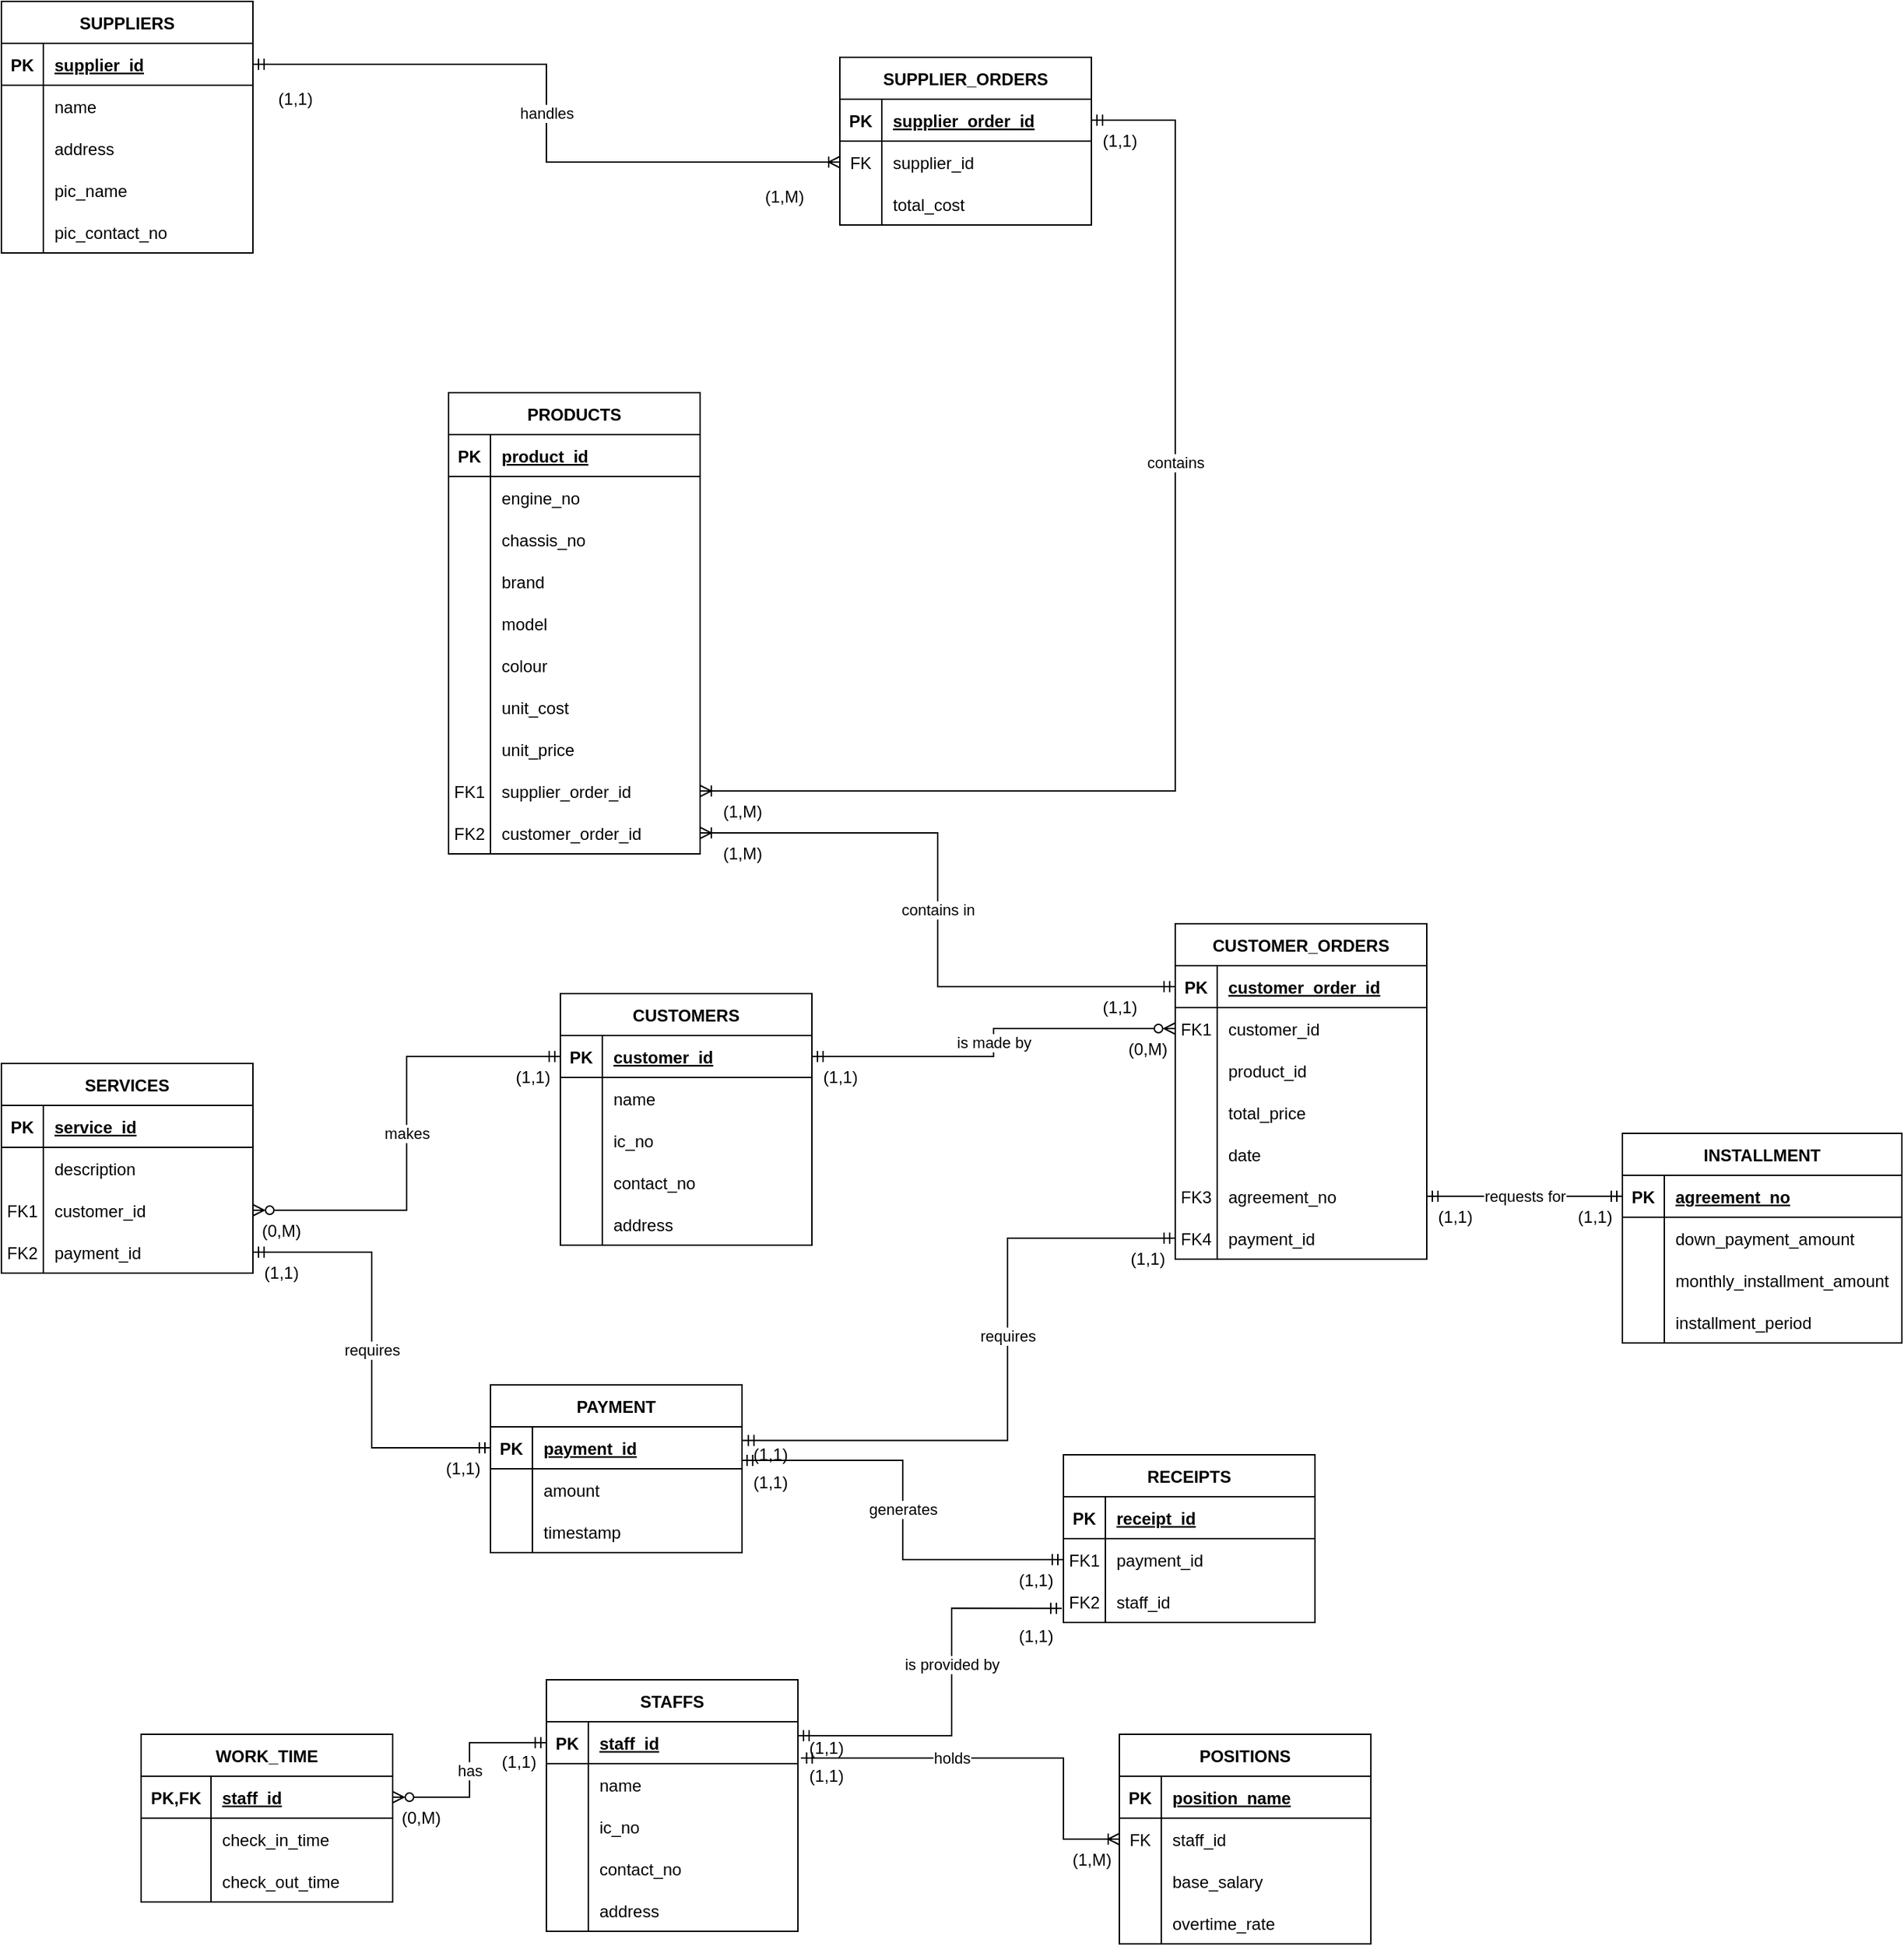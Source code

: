 <mxfile version="16.2.6" type="device"><diagram id="tRMtRMaY5yVJyc_fxzMk" name="Page-1"><mxGraphModel dx="2307" dy="481" grid="1" gridSize="10" guides="1" tooltips="1" connect="1" arrows="1" fold="1" page="1" pageScale="1" pageWidth="1169" pageHeight="827" math="0" shadow="0"><root><mxCell id="0"/><mxCell id="1" parent="0"/><mxCell id="VuhXojLJvZmammn1gKOs-1" value="SUPPLIERS" style="shape=table;startSize=30;container=1;collapsible=1;childLayout=tableLayout;fixedRows=1;rowLines=0;fontStyle=1;align=center;resizeLast=1;" parent="1" vertex="1"><mxGeometry x="-560" y="40" width="180" height="180" as="geometry"><mxRectangle x="40" y="40" width="100" height="30" as="alternateBounds"/></mxGeometry></mxCell><mxCell id="VuhXojLJvZmammn1gKOs-2" value="" style="shape=partialRectangle;collapsible=0;dropTarget=0;pointerEvents=0;fillColor=none;top=0;left=0;bottom=1;right=0;points=[[0,0.5],[1,0.5]];portConstraint=eastwest;" parent="VuhXojLJvZmammn1gKOs-1" vertex="1"><mxGeometry y="30" width="180" height="30" as="geometry"/></mxCell><mxCell id="VuhXojLJvZmammn1gKOs-3" value="PK" style="shape=partialRectangle;connectable=0;fillColor=none;top=0;left=0;bottom=0;right=0;fontStyle=1;overflow=hidden;" parent="VuhXojLJvZmammn1gKOs-2" vertex="1"><mxGeometry width="30" height="30" as="geometry"><mxRectangle width="30" height="30" as="alternateBounds"/></mxGeometry></mxCell><mxCell id="VuhXojLJvZmammn1gKOs-4" value="supplier_id" style="shape=partialRectangle;connectable=0;fillColor=none;top=0;left=0;bottom=0;right=0;align=left;spacingLeft=6;fontStyle=5;overflow=hidden;" parent="VuhXojLJvZmammn1gKOs-2" vertex="1"><mxGeometry x="30" width="150" height="30" as="geometry"><mxRectangle width="150" height="30" as="alternateBounds"/></mxGeometry></mxCell><mxCell id="VuhXojLJvZmammn1gKOs-5" value="" style="shape=partialRectangle;collapsible=0;dropTarget=0;pointerEvents=0;fillColor=none;top=0;left=0;bottom=0;right=0;points=[[0,0.5],[1,0.5]];portConstraint=eastwest;" parent="VuhXojLJvZmammn1gKOs-1" vertex="1"><mxGeometry y="60" width="180" height="30" as="geometry"/></mxCell><mxCell id="VuhXojLJvZmammn1gKOs-6" value="" style="shape=partialRectangle;connectable=0;fillColor=none;top=0;left=0;bottom=0;right=0;editable=1;overflow=hidden;" parent="VuhXojLJvZmammn1gKOs-5" vertex="1"><mxGeometry width="30" height="30" as="geometry"><mxRectangle width="30" height="30" as="alternateBounds"/></mxGeometry></mxCell><mxCell id="VuhXojLJvZmammn1gKOs-7" value="name" style="shape=partialRectangle;connectable=0;fillColor=none;top=0;left=0;bottom=0;right=0;align=left;spacingLeft=6;overflow=hidden;" parent="VuhXojLJvZmammn1gKOs-5" vertex="1"><mxGeometry x="30" width="150" height="30" as="geometry"><mxRectangle width="150" height="30" as="alternateBounds"/></mxGeometry></mxCell><mxCell id="VuhXojLJvZmammn1gKOs-8" value="" style="shape=partialRectangle;collapsible=0;dropTarget=0;pointerEvents=0;fillColor=none;top=0;left=0;bottom=0;right=0;points=[[0,0.5],[1,0.5]];portConstraint=eastwest;" parent="VuhXojLJvZmammn1gKOs-1" vertex="1"><mxGeometry y="90" width="180" height="30" as="geometry"/></mxCell><mxCell id="VuhXojLJvZmammn1gKOs-9" value="" style="shape=partialRectangle;connectable=0;fillColor=none;top=0;left=0;bottom=0;right=0;editable=1;overflow=hidden;" parent="VuhXojLJvZmammn1gKOs-8" vertex="1"><mxGeometry width="30" height="30" as="geometry"><mxRectangle width="30" height="30" as="alternateBounds"/></mxGeometry></mxCell><mxCell id="VuhXojLJvZmammn1gKOs-10" value="address" style="shape=partialRectangle;connectable=0;fillColor=none;top=0;left=0;bottom=0;right=0;align=left;spacingLeft=6;overflow=hidden;" parent="VuhXojLJvZmammn1gKOs-8" vertex="1"><mxGeometry x="30" width="150" height="30" as="geometry"><mxRectangle width="150" height="30" as="alternateBounds"/></mxGeometry></mxCell><mxCell id="VuhXojLJvZmammn1gKOs-11" value="" style="shape=partialRectangle;collapsible=0;dropTarget=0;pointerEvents=0;fillColor=none;top=0;left=0;bottom=0;right=0;points=[[0,0.5],[1,0.5]];portConstraint=eastwest;" parent="VuhXojLJvZmammn1gKOs-1" vertex="1"><mxGeometry y="120" width="180" height="30" as="geometry"/></mxCell><mxCell id="VuhXojLJvZmammn1gKOs-12" value="" style="shape=partialRectangle;connectable=0;fillColor=none;top=0;left=0;bottom=0;right=0;editable=1;overflow=hidden;" parent="VuhXojLJvZmammn1gKOs-11" vertex="1"><mxGeometry width="30" height="30" as="geometry"><mxRectangle width="30" height="30" as="alternateBounds"/></mxGeometry></mxCell><mxCell id="VuhXojLJvZmammn1gKOs-13" value="pic_name" style="shape=partialRectangle;connectable=0;fillColor=none;top=0;left=0;bottom=0;right=0;align=left;spacingLeft=6;overflow=hidden;" parent="VuhXojLJvZmammn1gKOs-11" vertex="1"><mxGeometry x="30" width="150" height="30" as="geometry"><mxRectangle width="150" height="30" as="alternateBounds"/></mxGeometry></mxCell><mxCell id="VuhXojLJvZmammn1gKOs-17" style="shape=partialRectangle;collapsible=0;dropTarget=0;pointerEvents=0;fillColor=none;top=0;left=0;bottom=0;right=0;points=[[0,0.5],[1,0.5]];portConstraint=eastwest;" parent="VuhXojLJvZmammn1gKOs-1" vertex="1"><mxGeometry y="150" width="180" height="30" as="geometry"/></mxCell><mxCell id="VuhXojLJvZmammn1gKOs-18" style="shape=partialRectangle;connectable=0;fillColor=none;top=0;left=0;bottom=0;right=0;editable=1;overflow=hidden;" parent="VuhXojLJvZmammn1gKOs-17" vertex="1"><mxGeometry width="30" height="30" as="geometry"><mxRectangle width="30" height="30" as="alternateBounds"/></mxGeometry></mxCell><mxCell id="VuhXojLJvZmammn1gKOs-19" value="pic_contact_no" style="shape=partialRectangle;connectable=0;fillColor=none;top=0;left=0;bottom=0;right=0;align=left;spacingLeft=6;overflow=hidden;" parent="VuhXojLJvZmammn1gKOs-17" vertex="1"><mxGeometry x="30" width="150" height="30" as="geometry"><mxRectangle width="150" height="30" as="alternateBounds"/></mxGeometry></mxCell><mxCell id="VuhXojLJvZmammn1gKOs-23" value="PRODUCTS" style="shape=table;startSize=30;container=1;collapsible=1;childLayout=tableLayout;fixedRows=1;rowLines=0;fontStyle=1;align=center;resizeLast=1;" parent="1" vertex="1"><mxGeometry x="-240" y="320" width="180" height="330" as="geometry"/></mxCell><mxCell id="VuhXojLJvZmammn1gKOs-24" value="" style="shape=partialRectangle;collapsible=0;dropTarget=0;pointerEvents=0;fillColor=none;top=0;left=0;bottom=1;right=0;points=[[0,0.5],[1,0.5]];portConstraint=eastwest;" parent="VuhXojLJvZmammn1gKOs-23" vertex="1"><mxGeometry y="30" width="180" height="30" as="geometry"/></mxCell><mxCell id="VuhXojLJvZmammn1gKOs-25" value="PK" style="shape=partialRectangle;connectable=0;fillColor=none;top=0;left=0;bottom=0;right=0;fontStyle=1;overflow=hidden;" parent="VuhXojLJvZmammn1gKOs-24" vertex="1"><mxGeometry width="30" height="30" as="geometry"><mxRectangle width="30" height="30" as="alternateBounds"/></mxGeometry></mxCell><mxCell id="VuhXojLJvZmammn1gKOs-26" value="product_id" style="shape=partialRectangle;connectable=0;fillColor=none;top=0;left=0;bottom=0;right=0;align=left;spacingLeft=6;fontStyle=5;overflow=hidden;" parent="VuhXojLJvZmammn1gKOs-24" vertex="1"><mxGeometry x="30" width="150" height="30" as="geometry"><mxRectangle width="150" height="30" as="alternateBounds"/></mxGeometry></mxCell><mxCell id="VuhXojLJvZmammn1gKOs-27" value="" style="shape=partialRectangle;collapsible=0;dropTarget=0;pointerEvents=0;fillColor=none;top=0;left=0;bottom=0;right=0;points=[[0,0.5],[1,0.5]];portConstraint=eastwest;" parent="VuhXojLJvZmammn1gKOs-23" vertex="1"><mxGeometry y="60" width="180" height="30" as="geometry"/></mxCell><mxCell id="VuhXojLJvZmammn1gKOs-28" value="" style="shape=partialRectangle;connectable=0;fillColor=none;top=0;left=0;bottom=0;right=0;editable=1;overflow=hidden;" parent="VuhXojLJvZmammn1gKOs-27" vertex="1"><mxGeometry width="30" height="30" as="geometry"><mxRectangle width="30" height="30" as="alternateBounds"/></mxGeometry></mxCell><mxCell id="VuhXojLJvZmammn1gKOs-29" value="engine_no" style="shape=partialRectangle;connectable=0;fillColor=none;top=0;left=0;bottom=0;right=0;align=left;spacingLeft=6;overflow=hidden;" parent="VuhXojLJvZmammn1gKOs-27" vertex="1"><mxGeometry x="30" width="150" height="30" as="geometry"><mxRectangle width="150" height="30" as="alternateBounds"/></mxGeometry></mxCell><mxCell id="VuhXojLJvZmammn1gKOs-30" value="" style="shape=partialRectangle;collapsible=0;dropTarget=0;pointerEvents=0;fillColor=none;top=0;left=0;bottom=0;right=0;points=[[0,0.5],[1,0.5]];portConstraint=eastwest;" parent="VuhXojLJvZmammn1gKOs-23" vertex="1"><mxGeometry y="90" width="180" height="30" as="geometry"/></mxCell><mxCell id="VuhXojLJvZmammn1gKOs-31" value="" style="shape=partialRectangle;connectable=0;fillColor=none;top=0;left=0;bottom=0;right=0;editable=1;overflow=hidden;" parent="VuhXojLJvZmammn1gKOs-30" vertex="1"><mxGeometry width="30" height="30" as="geometry"><mxRectangle width="30" height="30" as="alternateBounds"/></mxGeometry></mxCell><mxCell id="VuhXojLJvZmammn1gKOs-32" value="chassis_no" style="shape=partialRectangle;connectable=0;fillColor=none;top=0;left=0;bottom=0;right=0;align=left;spacingLeft=6;overflow=hidden;" parent="VuhXojLJvZmammn1gKOs-30" vertex="1"><mxGeometry x="30" width="150" height="30" as="geometry"><mxRectangle width="150" height="30" as="alternateBounds"/></mxGeometry></mxCell><mxCell id="VuhXojLJvZmammn1gKOs-33" value="" style="shape=partialRectangle;collapsible=0;dropTarget=0;pointerEvents=0;fillColor=none;top=0;left=0;bottom=0;right=0;points=[[0,0.5],[1,0.5]];portConstraint=eastwest;" parent="VuhXojLJvZmammn1gKOs-23" vertex="1"><mxGeometry y="120" width="180" height="30" as="geometry"/></mxCell><mxCell id="VuhXojLJvZmammn1gKOs-34" value="" style="shape=partialRectangle;connectable=0;fillColor=none;top=0;left=0;bottom=0;right=0;editable=1;overflow=hidden;" parent="VuhXojLJvZmammn1gKOs-33" vertex="1"><mxGeometry width="30" height="30" as="geometry"><mxRectangle width="30" height="30" as="alternateBounds"/></mxGeometry></mxCell><mxCell id="VuhXojLJvZmammn1gKOs-35" value="brand" style="shape=partialRectangle;connectable=0;fillColor=none;top=0;left=0;bottom=0;right=0;align=left;spacingLeft=6;overflow=hidden;" parent="VuhXojLJvZmammn1gKOs-33" vertex="1"><mxGeometry x="30" width="150" height="30" as="geometry"><mxRectangle width="150" height="30" as="alternateBounds"/></mxGeometry></mxCell><mxCell id="VuhXojLJvZmammn1gKOs-36" style="shape=partialRectangle;collapsible=0;dropTarget=0;pointerEvents=0;fillColor=none;top=0;left=0;bottom=0;right=0;points=[[0,0.5],[1,0.5]];portConstraint=eastwest;" parent="VuhXojLJvZmammn1gKOs-23" vertex="1"><mxGeometry y="150" width="180" height="30" as="geometry"/></mxCell><mxCell id="VuhXojLJvZmammn1gKOs-37" style="shape=partialRectangle;connectable=0;fillColor=none;top=0;left=0;bottom=0;right=0;editable=1;overflow=hidden;" parent="VuhXojLJvZmammn1gKOs-36" vertex="1"><mxGeometry width="30" height="30" as="geometry"><mxRectangle width="30" height="30" as="alternateBounds"/></mxGeometry></mxCell><mxCell id="VuhXojLJvZmammn1gKOs-38" value="model" style="shape=partialRectangle;connectable=0;fillColor=none;top=0;left=0;bottom=0;right=0;align=left;spacingLeft=6;overflow=hidden;" parent="VuhXojLJvZmammn1gKOs-36" vertex="1"><mxGeometry x="30" width="150" height="30" as="geometry"><mxRectangle width="150" height="30" as="alternateBounds"/></mxGeometry></mxCell><mxCell id="VuhXojLJvZmammn1gKOs-39" style="shape=partialRectangle;collapsible=0;dropTarget=0;pointerEvents=0;fillColor=none;top=0;left=0;bottom=0;right=0;points=[[0,0.5],[1,0.5]];portConstraint=eastwest;" parent="VuhXojLJvZmammn1gKOs-23" vertex="1"><mxGeometry y="180" width="180" height="30" as="geometry"/></mxCell><mxCell id="VuhXojLJvZmammn1gKOs-40" style="shape=partialRectangle;connectable=0;fillColor=none;top=0;left=0;bottom=0;right=0;editable=1;overflow=hidden;" parent="VuhXojLJvZmammn1gKOs-39" vertex="1"><mxGeometry width="30" height="30" as="geometry"><mxRectangle width="30" height="30" as="alternateBounds"/></mxGeometry></mxCell><mxCell id="VuhXojLJvZmammn1gKOs-41" value="colour" style="shape=partialRectangle;connectable=0;fillColor=none;top=0;left=0;bottom=0;right=0;align=left;spacingLeft=6;overflow=hidden;" parent="VuhXojLJvZmammn1gKOs-39" vertex="1"><mxGeometry x="30" width="150" height="30" as="geometry"><mxRectangle width="150" height="30" as="alternateBounds"/></mxGeometry></mxCell><mxCell id="VuhXojLJvZmammn1gKOs-42" style="shape=partialRectangle;collapsible=0;dropTarget=0;pointerEvents=0;fillColor=none;top=0;left=0;bottom=0;right=0;points=[[0,0.5],[1,0.5]];portConstraint=eastwest;" parent="VuhXojLJvZmammn1gKOs-23" vertex="1"><mxGeometry y="210" width="180" height="30" as="geometry"/></mxCell><mxCell id="VuhXojLJvZmammn1gKOs-43" style="shape=partialRectangle;connectable=0;fillColor=none;top=0;left=0;bottom=0;right=0;editable=1;overflow=hidden;" parent="VuhXojLJvZmammn1gKOs-42" vertex="1"><mxGeometry width="30" height="30" as="geometry"><mxRectangle width="30" height="30" as="alternateBounds"/></mxGeometry></mxCell><mxCell id="VuhXojLJvZmammn1gKOs-44" value="unit_cost" style="shape=partialRectangle;connectable=0;fillColor=none;top=0;left=0;bottom=0;right=0;align=left;spacingLeft=6;overflow=hidden;" parent="VuhXojLJvZmammn1gKOs-42" vertex="1"><mxGeometry x="30" width="150" height="30" as="geometry"><mxRectangle width="150" height="30" as="alternateBounds"/></mxGeometry></mxCell><mxCell id="VuhXojLJvZmammn1gKOs-45" style="shape=partialRectangle;collapsible=0;dropTarget=0;pointerEvents=0;fillColor=none;top=0;left=0;bottom=0;right=0;points=[[0,0.5],[1,0.5]];portConstraint=eastwest;" parent="VuhXojLJvZmammn1gKOs-23" vertex="1"><mxGeometry y="240" width="180" height="30" as="geometry"/></mxCell><mxCell id="VuhXojLJvZmammn1gKOs-46" style="shape=partialRectangle;connectable=0;fillColor=none;top=0;left=0;bottom=0;right=0;editable=1;overflow=hidden;" parent="VuhXojLJvZmammn1gKOs-45" vertex="1"><mxGeometry width="30" height="30" as="geometry"><mxRectangle width="30" height="30" as="alternateBounds"/></mxGeometry></mxCell><mxCell id="VuhXojLJvZmammn1gKOs-47" value="unit_price" style="shape=partialRectangle;connectable=0;fillColor=none;top=0;left=0;bottom=0;right=0;align=left;spacingLeft=6;overflow=hidden;" parent="VuhXojLJvZmammn1gKOs-45" vertex="1"><mxGeometry x="30" width="150" height="30" as="geometry"><mxRectangle width="150" height="30" as="alternateBounds"/></mxGeometry></mxCell><mxCell id="VuhXojLJvZmammn1gKOs-48" style="shape=partialRectangle;collapsible=0;dropTarget=0;pointerEvents=0;fillColor=none;top=0;left=0;bottom=0;right=0;points=[[0,0.5],[1,0.5]];portConstraint=eastwest;" parent="VuhXojLJvZmammn1gKOs-23" vertex="1"><mxGeometry y="270" width="180" height="30" as="geometry"/></mxCell><mxCell id="VuhXojLJvZmammn1gKOs-49" value="FK1" style="shape=partialRectangle;connectable=0;fillColor=none;top=0;left=0;bottom=0;right=0;editable=1;overflow=hidden;" parent="VuhXojLJvZmammn1gKOs-48" vertex="1"><mxGeometry width="30" height="30" as="geometry"><mxRectangle width="30" height="30" as="alternateBounds"/></mxGeometry></mxCell><mxCell id="VuhXojLJvZmammn1gKOs-50" value="supplier_order_id" style="shape=partialRectangle;connectable=0;fillColor=none;top=0;left=0;bottom=0;right=0;align=left;spacingLeft=6;overflow=hidden;" parent="VuhXojLJvZmammn1gKOs-48" vertex="1"><mxGeometry x="30" width="150" height="30" as="geometry"><mxRectangle width="150" height="30" as="alternateBounds"/></mxGeometry></mxCell><mxCell id="VuhXojLJvZmammn1gKOs-51" style="shape=partialRectangle;collapsible=0;dropTarget=0;pointerEvents=0;fillColor=none;top=0;left=0;bottom=0;right=0;points=[[0,0.5],[1,0.5]];portConstraint=eastwest;" parent="VuhXojLJvZmammn1gKOs-23" vertex="1"><mxGeometry y="300" width="180" height="30" as="geometry"/></mxCell><mxCell id="VuhXojLJvZmammn1gKOs-52" value="FK2" style="shape=partialRectangle;connectable=0;fillColor=none;top=0;left=0;bottom=0;right=0;editable=1;overflow=hidden;" parent="VuhXojLJvZmammn1gKOs-51" vertex="1"><mxGeometry width="30" height="30" as="geometry"><mxRectangle width="30" height="30" as="alternateBounds"/></mxGeometry></mxCell><mxCell id="VuhXojLJvZmammn1gKOs-53" value="customer_order_id" style="shape=partialRectangle;connectable=0;fillColor=none;top=0;left=0;bottom=0;right=0;align=left;spacingLeft=6;overflow=hidden;" parent="VuhXojLJvZmammn1gKOs-51" vertex="1"><mxGeometry x="30" width="150" height="30" as="geometry"><mxRectangle width="150" height="30" as="alternateBounds"/></mxGeometry></mxCell><mxCell id="VuhXojLJvZmammn1gKOs-54" value="SUPPLIER_ORDERS" style="shape=table;startSize=30;container=1;collapsible=1;childLayout=tableLayout;fixedRows=1;rowLines=0;fontStyle=1;align=center;resizeLast=1;" parent="1" vertex="1"><mxGeometry x="40" y="80" width="180" height="120" as="geometry"><mxRectangle x="40" y="40" width="100" height="30" as="alternateBounds"/></mxGeometry></mxCell><mxCell id="VuhXojLJvZmammn1gKOs-55" value="" style="shape=partialRectangle;collapsible=0;dropTarget=0;pointerEvents=0;fillColor=none;top=0;left=0;bottom=1;right=0;points=[[0,0.5],[1,0.5]];portConstraint=eastwest;" parent="VuhXojLJvZmammn1gKOs-54" vertex="1"><mxGeometry y="30" width="180" height="30" as="geometry"/></mxCell><mxCell id="VuhXojLJvZmammn1gKOs-56" value="PK" style="shape=partialRectangle;connectable=0;fillColor=none;top=0;left=0;bottom=0;right=0;fontStyle=1;overflow=hidden;" parent="VuhXojLJvZmammn1gKOs-55" vertex="1"><mxGeometry width="30" height="30" as="geometry"><mxRectangle width="30" height="30" as="alternateBounds"/></mxGeometry></mxCell><mxCell id="VuhXojLJvZmammn1gKOs-57" value="supplier_order_id" style="shape=partialRectangle;connectable=0;fillColor=none;top=0;left=0;bottom=0;right=0;align=left;spacingLeft=6;fontStyle=5;overflow=hidden;" parent="VuhXojLJvZmammn1gKOs-55" vertex="1"><mxGeometry x="30" width="150" height="30" as="geometry"><mxRectangle width="150" height="30" as="alternateBounds"/></mxGeometry></mxCell><mxCell id="VuhXojLJvZmammn1gKOs-58" value="" style="shape=partialRectangle;collapsible=0;dropTarget=0;pointerEvents=0;fillColor=none;top=0;left=0;bottom=0;right=0;points=[[0,0.5],[1,0.5]];portConstraint=eastwest;" parent="VuhXojLJvZmammn1gKOs-54" vertex="1"><mxGeometry y="60" width="180" height="30" as="geometry"/></mxCell><mxCell id="VuhXojLJvZmammn1gKOs-59" value="FK" style="shape=partialRectangle;connectable=0;fillColor=none;top=0;left=0;bottom=0;right=0;editable=1;overflow=hidden;" parent="VuhXojLJvZmammn1gKOs-58" vertex="1"><mxGeometry width="30" height="30" as="geometry"><mxRectangle width="30" height="30" as="alternateBounds"/></mxGeometry></mxCell><mxCell id="VuhXojLJvZmammn1gKOs-60" value="supplier_id" style="shape=partialRectangle;connectable=0;fillColor=none;top=0;left=0;bottom=0;right=0;align=left;spacingLeft=6;overflow=hidden;" parent="VuhXojLJvZmammn1gKOs-58" vertex="1"><mxGeometry x="30" width="150" height="30" as="geometry"><mxRectangle width="150" height="30" as="alternateBounds"/></mxGeometry></mxCell><mxCell id="VuhXojLJvZmammn1gKOs-61" value="" style="shape=partialRectangle;collapsible=0;dropTarget=0;pointerEvents=0;fillColor=none;top=0;left=0;bottom=0;right=0;points=[[0,0.5],[1,0.5]];portConstraint=eastwest;" parent="VuhXojLJvZmammn1gKOs-54" vertex="1"><mxGeometry y="90" width="180" height="30" as="geometry"/></mxCell><mxCell id="VuhXojLJvZmammn1gKOs-62" value="" style="shape=partialRectangle;connectable=0;fillColor=none;top=0;left=0;bottom=0;right=0;editable=1;overflow=hidden;" parent="VuhXojLJvZmammn1gKOs-61" vertex="1"><mxGeometry width="30" height="30" as="geometry"><mxRectangle width="30" height="30" as="alternateBounds"/></mxGeometry></mxCell><mxCell id="VuhXojLJvZmammn1gKOs-63" value="total_cost" style="shape=partialRectangle;connectable=0;fillColor=none;top=0;left=0;bottom=0;right=0;align=left;spacingLeft=6;overflow=hidden;" parent="VuhXojLJvZmammn1gKOs-61" vertex="1"><mxGeometry x="30" width="150" height="30" as="geometry"><mxRectangle width="150" height="30" as="alternateBounds"/></mxGeometry></mxCell><mxCell id="VuhXojLJvZmammn1gKOs-87" value="handles" style="edgeStyle=orthogonalEdgeStyle;rounded=0;orthogonalLoop=1;jettySize=auto;html=1;exitX=1;exitY=0.5;exitDx=0;exitDy=0;entryX=0;entryY=0.5;entryDx=0;entryDy=0;endArrow=ERoneToMany;endFill=0;startArrow=ERmandOne;startFill=0;" parent="1" source="VuhXojLJvZmammn1gKOs-2" target="VuhXojLJvZmammn1gKOs-58" edge="1"><mxGeometry relative="1" as="geometry"/></mxCell><mxCell id="VuhXojLJvZmammn1gKOs-88" value="CUSTOMERS" style="shape=table;startSize=30;container=1;collapsible=1;childLayout=tableLayout;fixedRows=1;rowLines=0;fontStyle=1;align=center;resizeLast=1;" parent="1" vertex="1"><mxGeometry x="-160" y="750" width="180" height="180" as="geometry"/></mxCell><mxCell id="VuhXojLJvZmammn1gKOs-89" value="" style="shape=partialRectangle;collapsible=0;dropTarget=0;pointerEvents=0;fillColor=none;top=0;left=0;bottom=1;right=0;points=[[0,0.5],[1,0.5]];portConstraint=eastwest;" parent="VuhXojLJvZmammn1gKOs-88" vertex="1"><mxGeometry y="30" width="180" height="30" as="geometry"/></mxCell><mxCell id="VuhXojLJvZmammn1gKOs-90" value="PK" style="shape=partialRectangle;connectable=0;fillColor=none;top=0;left=0;bottom=0;right=0;fontStyle=1;overflow=hidden;" parent="VuhXojLJvZmammn1gKOs-89" vertex="1"><mxGeometry width="30" height="30" as="geometry"><mxRectangle width="30" height="30" as="alternateBounds"/></mxGeometry></mxCell><mxCell id="VuhXojLJvZmammn1gKOs-91" value="customer_id" style="shape=partialRectangle;connectable=0;fillColor=none;top=0;left=0;bottom=0;right=0;align=left;spacingLeft=6;fontStyle=5;overflow=hidden;" parent="VuhXojLJvZmammn1gKOs-89" vertex="1"><mxGeometry x="30" width="150" height="30" as="geometry"><mxRectangle width="150" height="30" as="alternateBounds"/></mxGeometry></mxCell><mxCell id="VuhXojLJvZmammn1gKOs-92" value="" style="shape=partialRectangle;collapsible=0;dropTarget=0;pointerEvents=0;fillColor=none;top=0;left=0;bottom=0;right=0;points=[[0,0.5],[1,0.5]];portConstraint=eastwest;" parent="VuhXojLJvZmammn1gKOs-88" vertex="1"><mxGeometry y="60" width="180" height="30" as="geometry"/></mxCell><mxCell id="VuhXojLJvZmammn1gKOs-93" value="" style="shape=partialRectangle;connectable=0;fillColor=none;top=0;left=0;bottom=0;right=0;editable=1;overflow=hidden;" parent="VuhXojLJvZmammn1gKOs-92" vertex="1"><mxGeometry width="30" height="30" as="geometry"><mxRectangle width="30" height="30" as="alternateBounds"/></mxGeometry></mxCell><mxCell id="VuhXojLJvZmammn1gKOs-94" value="name" style="shape=partialRectangle;connectable=0;fillColor=none;top=0;left=0;bottom=0;right=0;align=left;spacingLeft=6;overflow=hidden;" parent="VuhXojLJvZmammn1gKOs-92" vertex="1"><mxGeometry x="30" width="150" height="30" as="geometry"><mxRectangle width="150" height="30" as="alternateBounds"/></mxGeometry></mxCell><mxCell id="VuhXojLJvZmammn1gKOs-95" value="" style="shape=partialRectangle;collapsible=0;dropTarget=0;pointerEvents=0;fillColor=none;top=0;left=0;bottom=0;right=0;points=[[0,0.5],[1,0.5]];portConstraint=eastwest;" parent="VuhXojLJvZmammn1gKOs-88" vertex="1"><mxGeometry y="90" width="180" height="30" as="geometry"/></mxCell><mxCell id="VuhXojLJvZmammn1gKOs-96" value="" style="shape=partialRectangle;connectable=0;fillColor=none;top=0;left=0;bottom=0;right=0;editable=1;overflow=hidden;" parent="VuhXojLJvZmammn1gKOs-95" vertex="1"><mxGeometry width="30" height="30" as="geometry"><mxRectangle width="30" height="30" as="alternateBounds"/></mxGeometry></mxCell><mxCell id="VuhXojLJvZmammn1gKOs-97" value="ic_no" style="shape=partialRectangle;connectable=0;fillColor=none;top=0;left=0;bottom=0;right=0;align=left;spacingLeft=6;overflow=hidden;" parent="VuhXojLJvZmammn1gKOs-95" vertex="1"><mxGeometry x="30" width="150" height="30" as="geometry"><mxRectangle width="150" height="30" as="alternateBounds"/></mxGeometry></mxCell><mxCell id="VuhXojLJvZmammn1gKOs-98" value="" style="shape=partialRectangle;collapsible=0;dropTarget=0;pointerEvents=0;fillColor=none;top=0;left=0;bottom=0;right=0;points=[[0,0.5],[1,0.5]];portConstraint=eastwest;" parent="VuhXojLJvZmammn1gKOs-88" vertex="1"><mxGeometry y="120" width="180" height="30" as="geometry"/></mxCell><mxCell id="VuhXojLJvZmammn1gKOs-99" value="" style="shape=partialRectangle;connectable=0;fillColor=none;top=0;left=0;bottom=0;right=0;editable=1;overflow=hidden;" parent="VuhXojLJvZmammn1gKOs-98" vertex="1"><mxGeometry width="30" height="30" as="geometry"><mxRectangle width="30" height="30" as="alternateBounds"/></mxGeometry></mxCell><mxCell id="VuhXojLJvZmammn1gKOs-100" value="contact_no" style="shape=partialRectangle;connectable=0;fillColor=none;top=0;left=0;bottom=0;right=0;align=left;spacingLeft=6;overflow=hidden;" parent="VuhXojLJvZmammn1gKOs-98" vertex="1"><mxGeometry x="30" width="150" height="30" as="geometry"><mxRectangle width="150" height="30" as="alternateBounds"/></mxGeometry></mxCell><mxCell id="VuhXojLJvZmammn1gKOs-101" style="shape=partialRectangle;collapsible=0;dropTarget=0;pointerEvents=0;fillColor=none;top=0;left=0;bottom=0;right=0;points=[[0,0.5],[1,0.5]];portConstraint=eastwest;" parent="VuhXojLJvZmammn1gKOs-88" vertex="1"><mxGeometry y="150" width="180" height="30" as="geometry"/></mxCell><mxCell id="VuhXojLJvZmammn1gKOs-102" style="shape=partialRectangle;connectable=0;fillColor=none;top=0;left=0;bottom=0;right=0;editable=1;overflow=hidden;" parent="VuhXojLJvZmammn1gKOs-101" vertex="1"><mxGeometry width="30" height="30" as="geometry"><mxRectangle width="30" height="30" as="alternateBounds"/></mxGeometry></mxCell><mxCell id="VuhXojLJvZmammn1gKOs-103" value="address" style="shape=partialRectangle;connectable=0;fillColor=none;top=0;left=0;bottom=0;right=0;align=left;spacingLeft=6;overflow=hidden;" parent="VuhXojLJvZmammn1gKOs-101" vertex="1"><mxGeometry x="30" width="150" height="30" as="geometry"><mxRectangle width="150" height="30" as="alternateBounds"/></mxGeometry></mxCell><mxCell id="VuhXojLJvZmammn1gKOs-108" value="CUSTOMER_ORDERS" style="shape=table;startSize=30;container=1;collapsible=1;childLayout=tableLayout;fixedRows=1;rowLines=0;fontStyle=1;align=center;resizeLast=1;" parent="1" vertex="1"><mxGeometry x="280" y="700" width="180" height="240" as="geometry"/></mxCell><mxCell id="VuhXojLJvZmammn1gKOs-109" value="" style="shape=partialRectangle;collapsible=0;dropTarget=0;pointerEvents=0;fillColor=none;top=0;left=0;bottom=1;right=0;points=[[0,0.5],[1,0.5]];portConstraint=eastwest;" parent="VuhXojLJvZmammn1gKOs-108" vertex="1"><mxGeometry y="30" width="180" height="30" as="geometry"/></mxCell><mxCell id="VuhXojLJvZmammn1gKOs-110" value="PK" style="shape=partialRectangle;connectable=0;fillColor=none;top=0;left=0;bottom=0;right=0;fontStyle=1;overflow=hidden;" parent="VuhXojLJvZmammn1gKOs-109" vertex="1"><mxGeometry width="30" height="30" as="geometry"><mxRectangle width="30" height="30" as="alternateBounds"/></mxGeometry></mxCell><mxCell id="VuhXojLJvZmammn1gKOs-111" value="customer_order_id" style="shape=partialRectangle;connectable=0;fillColor=none;top=0;left=0;bottom=0;right=0;align=left;spacingLeft=6;fontStyle=5;overflow=hidden;" parent="VuhXojLJvZmammn1gKOs-109" vertex="1"><mxGeometry x="30" width="150" height="30" as="geometry"><mxRectangle width="150" height="30" as="alternateBounds"/></mxGeometry></mxCell><mxCell id="VuhXojLJvZmammn1gKOs-112" value="" style="shape=partialRectangle;collapsible=0;dropTarget=0;pointerEvents=0;fillColor=none;top=0;left=0;bottom=0;right=0;points=[[0,0.5],[1,0.5]];portConstraint=eastwest;" parent="VuhXojLJvZmammn1gKOs-108" vertex="1"><mxGeometry y="60" width="180" height="30" as="geometry"/></mxCell><mxCell id="VuhXojLJvZmammn1gKOs-113" value="FK1" style="shape=partialRectangle;connectable=0;fillColor=none;top=0;left=0;bottom=0;right=0;editable=1;overflow=hidden;" parent="VuhXojLJvZmammn1gKOs-112" vertex="1"><mxGeometry width="30" height="30" as="geometry"><mxRectangle width="30" height="30" as="alternateBounds"/></mxGeometry></mxCell><mxCell id="VuhXojLJvZmammn1gKOs-114" value="customer_id" style="shape=partialRectangle;connectable=0;fillColor=none;top=0;left=0;bottom=0;right=0;align=left;spacingLeft=6;overflow=hidden;" parent="VuhXojLJvZmammn1gKOs-112" vertex="1"><mxGeometry x="30" width="150" height="30" as="geometry"><mxRectangle width="150" height="30" as="alternateBounds"/></mxGeometry></mxCell><mxCell id="VuhXojLJvZmammn1gKOs-115" value="" style="shape=partialRectangle;collapsible=0;dropTarget=0;pointerEvents=0;fillColor=none;top=0;left=0;bottom=0;right=0;points=[[0,0.5],[1,0.5]];portConstraint=eastwest;" parent="VuhXojLJvZmammn1gKOs-108" vertex="1"><mxGeometry y="90" width="180" height="30" as="geometry"/></mxCell><mxCell id="VuhXojLJvZmammn1gKOs-116" value="" style="shape=partialRectangle;connectable=0;fillColor=none;top=0;left=0;bottom=0;right=0;editable=1;overflow=hidden;" parent="VuhXojLJvZmammn1gKOs-115" vertex="1"><mxGeometry width="30" height="30" as="geometry"><mxRectangle width="30" height="30" as="alternateBounds"/></mxGeometry></mxCell><mxCell id="VuhXojLJvZmammn1gKOs-117" value="product_id" style="shape=partialRectangle;connectable=0;fillColor=none;top=0;left=0;bottom=0;right=0;align=left;spacingLeft=6;overflow=hidden;" parent="VuhXojLJvZmammn1gKOs-115" vertex="1"><mxGeometry x="30" width="150" height="30" as="geometry"><mxRectangle width="150" height="30" as="alternateBounds"/></mxGeometry></mxCell><mxCell id="VuhXojLJvZmammn1gKOs-118" value="" style="shape=partialRectangle;collapsible=0;dropTarget=0;pointerEvents=0;fillColor=none;top=0;left=0;bottom=0;right=0;points=[[0,0.5],[1,0.5]];portConstraint=eastwest;" parent="VuhXojLJvZmammn1gKOs-108" vertex="1"><mxGeometry y="120" width="180" height="30" as="geometry"/></mxCell><mxCell id="VuhXojLJvZmammn1gKOs-119" value="" style="shape=partialRectangle;connectable=0;fillColor=none;top=0;left=0;bottom=0;right=0;editable=1;overflow=hidden;" parent="VuhXojLJvZmammn1gKOs-118" vertex="1"><mxGeometry width="30" height="30" as="geometry"><mxRectangle width="30" height="30" as="alternateBounds"/></mxGeometry></mxCell><mxCell id="VuhXojLJvZmammn1gKOs-120" value="total_price" style="shape=partialRectangle;connectable=0;fillColor=none;top=0;left=0;bottom=0;right=0;align=left;spacingLeft=6;overflow=hidden;" parent="VuhXojLJvZmammn1gKOs-118" vertex="1"><mxGeometry x="30" width="150" height="30" as="geometry"><mxRectangle width="150" height="30" as="alternateBounds"/></mxGeometry></mxCell><mxCell id="VuhXojLJvZmammn1gKOs-121" style="shape=partialRectangle;collapsible=0;dropTarget=0;pointerEvents=0;fillColor=none;top=0;left=0;bottom=0;right=0;points=[[0,0.5],[1,0.5]];portConstraint=eastwest;" parent="VuhXojLJvZmammn1gKOs-108" vertex="1"><mxGeometry y="150" width="180" height="30" as="geometry"/></mxCell><mxCell id="VuhXojLJvZmammn1gKOs-122" style="shape=partialRectangle;connectable=0;fillColor=none;top=0;left=0;bottom=0;right=0;editable=1;overflow=hidden;" parent="VuhXojLJvZmammn1gKOs-121" vertex="1"><mxGeometry width="30" height="30" as="geometry"><mxRectangle width="30" height="30" as="alternateBounds"/></mxGeometry></mxCell><mxCell id="VuhXojLJvZmammn1gKOs-123" value="date" style="shape=partialRectangle;connectable=0;fillColor=none;top=0;left=0;bottom=0;right=0;align=left;spacingLeft=6;overflow=hidden;" parent="VuhXojLJvZmammn1gKOs-121" vertex="1"><mxGeometry x="30" width="150" height="30" as="geometry"><mxRectangle width="150" height="30" as="alternateBounds"/></mxGeometry></mxCell><mxCell id="VuhXojLJvZmammn1gKOs-268" style="shape=partialRectangle;collapsible=0;dropTarget=0;pointerEvents=0;fillColor=none;top=0;left=0;bottom=0;right=0;points=[[0,0.5],[1,0.5]];portConstraint=eastwest;" parent="VuhXojLJvZmammn1gKOs-108" vertex="1"><mxGeometry y="180" width="180" height="30" as="geometry"/></mxCell><mxCell id="VuhXojLJvZmammn1gKOs-269" value="FK3" style="shape=partialRectangle;connectable=0;fillColor=none;top=0;left=0;bottom=0;right=0;editable=1;overflow=hidden;" parent="VuhXojLJvZmammn1gKOs-268" vertex="1"><mxGeometry width="30" height="30" as="geometry"><mxRectangle width="30" height="30" as="alternateBounds"/></mxGeometry></mxCell><mxCell id="VuhXojLJvZmammn1gKOs-270" value="agreement_no" style="shape=partialRectangle;connectable=0;fillColor=none;top=0;left=0;bottom=0;right=0;align=left;spacingLeft=6;overflow=hidden;" parent="VuhXojLJvZmammn1gKOs-268" vertex="1"><mxGeometry x="30" width="150" height="30" as="geometry"><mxRectangle width="150" height="30" as="alternateBounds"/></mxGeometry></mxCell><mxCell id="33" style="shape=partialRectangle;collapsible=0;dropTarget=0;pointerEvents=0;fillColor=none;top=0;left=0;bottom=0;right=0;points=[[0,0.5],[1,0.5]];portConstraint=eastwest;" parent="VuhXojLJvZmammn1gKOs-108" vertex="1"><mxGeometry y="210" width="180" height="30" as="geometry"/></mxCell><mxCell id="34" value="FK4" style="shape=partialRectangle;connectable=0;fillColor=none;top=0;left=0;bottom=0;right=0;editable=1;overflow=hidden;" parent="33" vertex="1"><mxGeometry width="30" height="30" as="geometry"><mxRectangle width="30" height="30" as="alternateBounds"/></mxGeometry></mxCell><mxCell id="35" value="payment_id" style="shape=partialRectangle;connectable=0;fillColor=none;top=0;left=0;bottom=0;right=0;align=left;spacingLeft=6;overflow=hidden;" parent="33" vertex="1"><mxGeometry x="30" width="150" height="30" as="geometry"><mxRectangle width="150" height="30" as="alternateBounds"/></mxGeometry></mxCell><mxCell id="VuhXojLJvZmammn1gKOs-143" value="contains" style="edgeStyle=orthogonalEdgeStyle;rounded=0;orthogonalLoop=1;jettySize=auto;html=1;exitX=1;exitY=0.5;exitDx=0;exitDy=0;entryX=1;entryY=0.5;entryDx=0;entryDy=0;endArrow=ERoneToMany;endFill=0;startArrow=ERmandOne;startFill=0;" parent="1" source="VuhXojLJvZmammn1gKOs-55" target="VuhXojLJvZmammn1gKOs-48" edge="1"><mxGeometry x="-0.307" relative="1" as="geometry"><Array as="points"><mxPoint x="280" y="125"/><mxPoint x="280" y="605"/></Array><mxPoint as="offset"/></mxGeometry></mxCell><mxCell id="VuhXojLJvZmammn1gKOs-145" value="is made by" style="edgeStyle=orthogonalEdgeStyle;rounded=0;orthogonalLoop=1;jettySize=auto;html=1;exitX=0;exitY=0.5;exitDx=0;exitDy=0;entryX=1;entryY=0.5;entryDx=0;entryDy=0;endArrow=ERmandOne;endFill=0;startArrow=ERzeroToMany;startFill=0;" parent="1" source="VuhXojLJvZmammn1gKOs-112" target="VuhXojLJvZmammn1gKOs-89" edge="1"><mxGeometry relative="1" as="geometry"/></mxCell><mxCell id="VuhXojLJvZmammn1gKOs-146" value="contains in" style="edgeStyle=orthogonalEdgeStyle;rounded=0;orthogonalLoop=1;jettySize=auto;html=1;exitX=0;exitY=0.5;exitDx=0;exitDy=0;entryX=1;entryY=0.5;entryDx=0;entryDy=0;endArrow=ERoneToMany;endFill=0;startArrow=ERmandOne;startFill=0;" parent="1" source="VuhXojLJvZmammn1gKOs-109" target="VuhXojLJvZmammn1gKOs-51" edge="1"><mxGeometry relative="1" as="geometry"/></mxCell><mxCell id="VuhXojLJvZmammn1gKOs-147" value="PAYMENT" style="shape=table;startSize=30;container=1;collapsible=1;childLayout=tableLayout;fixedRows=1;rowLines=0;fontStyle=1;align=center;resizeLast=1;" parent="1" vertex="1"><mxGeometry x="-210" y="1030" width="180" height="120" as="geometry"/></mxCell><mxCell id="VuhXojLJvZmammn1gKOs-148" value="" style="shape=partialRectangle;collapsible=0;dropTarget=0;pointerEvents=0;fillColor=none;top=0;left=0;bottom=1;right=0;points=[[0,0.5],[1,0.5]];portConstraint=eastwest;" parent="VuhXojLJvZmammn1gKOs-147" vertex="1"><mxGeometry y="30" width="180" height="30" as="geometry"/></mxCell><mxCell id="VuhXojLJvZmammn1gKOs-149" value="PK" style="shape=partialRectangle;connectable=0;fillColor=none;top=0;left=0;bottom=0;right=0;fontStyle=1;overflow=hidden;" parent="VuhXojLJvZmammn1gKOs-148" vertex="1"><mxGeometry width="30" height="30" as="geometry"><mxRectangle width="30" height="30" as="alternateBounds"/></mxGeometry></mxCell><mxCell id="VuhXojLJvZmammn1gKOs-150" value="payment_id" style="shape=partialRectangle;connectable=0;fillColor=none;top=0;left=0;bottom=0;right=0;align=left;spacingLeft=6;fontStyle=5;overflow=hidden;" parent="VuhXojLJvZmammn1gKOs-148" vertex="1"><mxGeometry x="30" width="150" height="30" as="geometry"><mxRectangle width="150" height="30" as="alternateBounds"/></mxGeometry></mxCell><mxCell id="VuhXojLJvZmammn1gKOs-151" value="" style="shape=partialRectangle;collapsible=0;dropTarget=0;pointerEvents=0;fillColor=none;top=0;left=0;bottom=0;right=0;points=[[0,0.5],[1,0.5]];portConstraint=eastwest;" parent="VuhXojLJvZmammn1gKOs-147" vertex="1"><mxGeometry y="60" width="180" height="30" as="geometry"/></mxCell><mxCell id="VuhXojLJvZmammn1gKOs-152" value="" style="shape=partialRectangle;connectable=0;fillColor=none;top=0;left=0;bottom=0;right=0;editable=1;overflow=hidden;" parent="VuhXojLJvZmammn1gKOs-151" vertex="1"><mxGeometry width="30" height="30" as="geometry"><mxRectangle width="30" height="30" as="alternateBounds"/></mxGeometry></mxCell><mxCell id="VuhXojLJvZmammn1gKOs-153" value="amount" style="shape=partialRectangle;connectable=0;fillColor=none;top=0;left=0;bottom=0;right=0;align=left;spacingLeft=6;overflow=hidden;" parent="VuhXojLJvZmammn1gKOs-151" vertex="1"><mxGeometry x="30" width="150" height="30" as="geometry"><mxRectangle width="150" height="30" as="alternateBounds"/></mxGeometry></mxCell><mxCell id="VuhXojLJvZmammn1gKOs-154" value="" style="shape=partialRectangle;collapsible=0;dropTarget=0;pointerEvents=0;fillColor=none;top=0;left=0;bottom=0;right=0;points=[[0,0.5],[1,0.5]];portConstraint=eastwest;" parent="VuhXojLJvZmammn1gKOs-147" vertex="1"><mxGeometry y="90" width="180" height="30" as="geometry"/></mxCell><mxCell id="VuhXojLJvZmammn1gKOs-155" value="" style="shape=partialRectangle;connectable=0;fillColor=none;top=0;left=0;bottom=0;right=0;editable=1;overflow=hidden;" parent="VuhXojLJvZmammn1gKOs-154" vertex="1"><mxGeometry width="30" height="30" as="geometry"><mxRectangle width="30" height="30" as="alternateBounds"/></mxGeometry></mxCell><mxCell id="VuhXojLJvZmammn1gKOs-156" value="timestamp" style="shape=partialRectangle;connectable=0;fillColor=none;top=0;left=0;bottom=0;right=0;align=left;spacingLeft=6;overflow=hidden;" parent="VuhXojLJvZmammn1gKOs-154" vertex="1"><mxGeometry x="30" width="150" height="30" as="geometry"><mxRectangle width="150" height="30" as="alternateBounds"/></mxGeometry></mxCell><mxCell id="VuhXojLJvZmammn1gKOs-168" value="RECEIPTS" style="shape=table;startSize=30;container=1;collapsible=1;childLayout=tableLayout;fixedRows=1;rowLines=0;fontStyle=1;align=center;resizeLast=1;" parent="1" vertex="1"><mxGeometry x="200" y="1080" width="180" height="120" as="geometry"/></mxCell><mxCell id="VuhXojLJvZmammn1gKOs-169" value="" style="shape=partialRectangle;collapsible=0;dropTarget=0;pointerEvents=0;fillColor=none;top=0;left=0;bottom=1;right=0;points=[[0,0.5],[1,0.5]];portConstraint=eastwest;" parent="VuhXojLJvZmammn1gKOs-168" vertex="1"><mxGeometry y="30" width="180" height="30" as="geometry"/></mxCell><mxCell id="VuhXojLJvZmammn1gKOs-170" value="PK" style="shape=partialRectangle;connectable=0;fillColor=none;top=0;left=0;bottom=0;right=0;fontStyle=1;overflow=hidden;" parent="VuhXojLJvZmammn1gKOs-169" vertex="1"><mxGeometry width="30" height="30" as="geometry"><mxRectangle width="30" height="30" as="alternateBounds"/></mxGeometry></mxCell><mxCell id="VuhXojLJvZmammn1gKOs-171" value="receipt_id" style="shape=partialRectangle;connectable=0;fillColor=none;top=0;left=0;bottom=0;right=0;align=left;spacingLeft=6;fontStyle=5;overflow=hidden;" parent="VuhXojLJvZmammn1gKOs-169" vertex="1"><mxGeometry x="30" width="150" height="30" as="geometry"><mxRectangle width="150" height="30" as="alternateBounds"/></mxGeometry></mxCell><mxCell id="VuhXojLJvZmammn1gKOs-172" value="" style="shape=partialRectangle;collapsible=0;dropTarget=0;pointerEvents=0;fillColor=none;top=0;left=0;bottom=0;right=0;points=[[0,0.5],[1,0.5]];portConstraint=eastwest;" parent="VuhXojLJvZmammn1gKOs-168" vertex="1"><mxGeometry y="60" width="180" height="30" as="geometry"/></mxCell><mxCell id="VuhXojLJvZmammn1gKOs-173" value="FK1" style="shape=partialRectangle;connectable=0;fillColor=none;top=0;left=0;bottom=0;right=0;editable=1;overflow=hidden;" parent="VuhXojLJvZmammn1gKOs-172" vertex="1"><mxGeometry width="30" height="30" as="geometry"><mxRectangle width="30" height="30" as="alternateBounds"/></mxGeometry></mxCell><mxCell id="VuhXojLJvZmammn1gKOs-174" value="payment_id" style="shape=partialRectangle;connectable=0;fillColor=none;top=0;left=0;bottom=0;right=0;align=left;spacingLeft=6;overflow=hidden;" parent="VuhXojLJvZmammn1gKOs-172" vertex="1"><mxGeometry x="30" width="150" height="30" as="geometry"><mxRectangle width="150" height="30" as="alternateBounds"/></mxGeometry></mxCell><mxCell id="VuhXojLJvZmammn1gKOs-175" value="" style="shape=partialRectangle;collapsible=0;dropTarget=0;pointerEvents=0;fillColor=none;top=0;left=0;bottom=0;right=0;points=[[0,0.5],[1,0.5]];portConstraint=eastwest;" parent="VuhXojLJvZmammn1gKOs-168" vertex="1"><mxGeometry y="90" width="180" height="30" as="geometry"/></mxCell><mxCell id="VuhXojLJvZmammn1gKOs-176" value="FK2" style="shape=partialRectangle;connectable=0;fillColor=none;top=0;left=0;bottom=0;right=0;editable=1;overflow=hidden;" parent="VuhXojLJvZmammn1gKOs-175" vertex="1"><mxGeometry width="30" height="30" as="geometry"><mxRectangle width="30" height="30" as="alternateBounds"/></mxGeometry></mxCell><mxCell id="VuhXojLJvZmammn1gKOs-177" value="staff_id" style="shape=partialRectangle;connectable=0;fillColor=none;top=0;left=0;bottom=0;right=0;align=left;spacingLeft=6;overflow=hidden;" parent="VuhXojLJvZmammn1gKOs-175" vertex="1"><mxGeometry x="30" width="150" height="30" as="geometry"><mxRectangle width="150" height="30" as="alternateBounds"/></mxGeometry></mxCell><mxCell id="VuhXojLJvZmammn1gKOs-181" value="STAFFS" style="shape=table;startSize=30;container=1;collapsible=1;childLayout=tableLayout;fixedRows=1;rowLines=0;fontStyle=1;align=center;resizeLast=1;" parent="1" vertex="1"><mxGeometry x="-170" y="1241" width="180" height="180" as="geometry"/></mxCell><mxCell id="VuhXojLJvZmammn1gKOs-182" value="" style="shape=partialRectangle;collapsible=0;dropTarget=0;pointerEvents=0;fillColor=none;top=0;left=0;bottom=1;right=0;points=[[0,0.5],[1,0.5]];portConstraint=eastwest;" parent="VuhXojLJvZmammn1gKOs-181" vertex="1"><mxGeometry y="30" width="180" height="30" as="geometry"/></mxCell><mxCell id="VuhXojLJvZmammn1gKOs-183" value="PK" style="shape=partialRectangle;connectable=0;fillColor=none;top=0;left=0;bottom=0;right=0;fontStyle=1;overflow=hidden;" parent="VuhXojLJvZmammn1gKOs-182" vertex="1"><mxGeometry width="30" height="30" as="geometry"><mxRectangle width="30" height="30" as="alternateBounds"/></mxGeometry></mxCell><mxCell id="VuhXojLJvZmammn1gKOs-184" value="staff_id" style="shape=partialRectangle;connectable=0;fillColor=none;top=0;left=0;bottom=0;right=0;align=left;spacingLeft=6;fontStyle=5;overflow=hidden;" parent="VuhXojLJvZmammn1gKOs-182" vertex="1"><mxGeometry x="30" width="150" height="30" as="geometry"><mxRectangle width="150" height="30" as="alternateBounds"/></mxGeometry></mxCell><mxCell id="VuhXojLJvZmammn1gKOs-185" value="" style="shape=partialRectangle;collapsible=0;dropTarget=0;pointerEvents=0;fillColor=none;top=0;left=0;bottom=0;right=0;points=[[0,0.5],[1,0.5]];portConstraint=eastwest;" parent="VuhXojLJvZmammn1gKOs-181" vertex="1"><mxGeometry y="60" width="180" height="30" as="geometry"/></mxCell><mxCell id="VuhXojLJvZmammn1gKOs-186" value="" style="shape=partialRectangle;connectable=0;fillColor=none;top=0;left=0;bottom=0;right=0;editable=1;overflow=hidden;" parent="VuhXojLJvZmammn1gKOs-185" vertex="1"><mxGeometry width="30" height="30" as="geometry"><mxRectangle width="30" height="30" as="alternateBounds"/></mxGeometry></mxCell><mxCell id="VuhXojLJvZmammn1gKOs-187" value="name" style="shape=partialRectangle;connectable=0;fillColor=none;top=0;left=0;bottom=0;right=0;align=left;spacingLeft=6;overflow=hidden;" parent="VuhXojLJvZmammn1gKOs-185" vertex="1"><mxGeometry x="30" width="150" height="30" as="geometry"><mxRectangle width="150" height="30" as="alternateBounds"/></mxGeometry></mxCell><mxCell id="VuhXojLJvZmammn1gKOs-188" value="" style="shape=partialRectangle;collapsible=0;dropTarget=0;pointerEvents=0;fillColor=none;top=0;left=0;bottom=0;right=0;points=[[0,0.5],[1,0.5]];portConstraint=eastwest;" parent="VuhXojLJvZmammn1gKOs-181" vertex="1"><mxGeometry y="90" width="180" height="30" as="geometry"/></mxCell><mxCell id="VuhXojLJvZmammn1gKOs-189" value="" style="shape=partialRectangle;connectable=0;fillColor=none;top=0;left=0;bottom=0;right=0;editable=1;overflow=hidden;" parent="VuhXojLJvZmammn1gKOs-188" vertex="1"><mxGeometry width="30" height="30" as="geometry"><mxRectangle width="30" height="30" as="alternateBounds"/></mxGeometry></mxCell><mxCell id="VuhXojLJvZmammn1gKOs-190" value="ic_no" style="shape=partialRectangle;connectable=0;fillColor=none;top=0;left=0;bottom=0;right=0;align=left;spacingLeft=6;overflow=hidden;" parent="VuhXojLJvZmammn1gKOs-188" vertex="1"><mxGeometry x="30" width="150" height="30" as="geometry"><mxRectangle width="150" height="30" as="alternateBounds"/></mxGeometry></mxCell><mxCell id="VuhXojLJvZmammn1gKOs-191" style="shape=partialRectangle;collapsible=0;dropTarget=0;pointerEvents=0;fillColor=none;top=0;left=0;bottom=0;right=0;points=[[0,0.5],[1,0.5]];portConstraint=eastwest;" parent="VuhXojLJvZmammn1gKOs-181" vertex="1"><mxGeometry y="120" width="180" height="30" as="geometry"/></mxCell><mxCell id="VuhXojLJvZmammn1gKOs-192" style="shape=partialRectangle;connectable=0;fillColor=none;top=0;left=0;bottom=0;right=0;editable=1;overflow=hidden;" parent="VuhXojLJvZmammn1gKOs-191" vertex="1"><mxGeometry width="30" height="30" as="geometry"><mxRectangle width="30" height="30" as="alternateBounds"/></mxGeometry></mxCell><mxCell id="VuhXojLJvZmammn1gKOs-193" value="contact_no" style="shape=partialRectangle;connectable=0;fillColor=none;top=0;left=0;bottom=0;right=0;align=left;spacingLeft=6;overflow=hidden;" parent="VuhXojLJvZmammn1gKOs-191" vertex="1"><mxGeometry x="30" width="150" height="30" as="geometry"><mxRectangle width="150" height="30" as="alternateBounds"/></mxGeometry></mxCell><mxCell id="VuhXojLJvZmammn1gKOs-194" style="shape=partialRectangle;collapsible=0;dropTarget=0;pointerEvents=0;fillColor=none;top=0;left=0;bottom=0;right=0;points=[[0,0.5],[1,0.5]];portConstraint=eastwest;" parent="VuhXojLJvZmammn1gKOs-181" vertex="1"><mxGeometry y="150" width="180" height="30" as="geometry"/></mxCell><mxCell id="VuhXojLJvZmammn1gKOs-195" style="shape=partialRectangle;connectable=0;fillColor=none;top=0;left=0;bottom=0;right=0;editable=1;overflow=hidden;" parent="VuhXojLJvZmammn1gKOs-194" vertex="1"><mxGeometry width="30" height="30" as="geometry"><mxRectangle width="30" height="30" as="alternateBounds"/></mxGeometry></mxCell><mxCell id="VuhXojLJvZmammn1gKOs-196" value="address" style="shape=partialRectangle;connectable=0;fillColor=none;top=0;left=0;bottom=0;right=0;align=left;spacingLeft=6;overflow=hidden;" parent="VuhXojLJvZmammn1gKOs-194" vertex="1"><mxGeometry x="30" width="150" height="30" as="geometry"><mxRectangle width="150" height="30" as="alternateBounds"/></mxGeometry></mxCell><mxCell id="VuhXojLJvZmammn1gKOs-206" value="requires" style="edgeStyle=orthogonalEdgeStyle;rounded=0;orthogonalLoop=1;jettySize=auto;html=1;endArrow=ERmandOne;endFill=0;entryX=0;entryY=0.5;entryDx=0;entryDy=0;exitX=1.003;exitY=0.326;exitDx=0;exitDy=0;exitPerimeter=0;startArrow=ERmandOne;startFill=0;" parent="1" source="VuhXojLJvZmammn1gKOs-148" target="33" edge="1"><mxGeometry x="0.163" relative="1" as="geometry"><mxPoint x="80" y="1040" as="sourcePoint"/><mxPoint x="-82.5" y="500" as="targetPoint"/><Array as="points"><mxPoint x="160" y="1070"/><mxPoint x="160" y="925"/></Array><mxPoint as="offset"/></mxGeometry></mxCell><mxCell id="VuhXojLJvZmammn1gKOs-207" value="generates" style="edgeStyle=orthogonalEdgeStyle;rounded=0;orthogonalLoop=1;jettySize=auto;html=1;exitX=0.998;exitY=0.8;exitDx=0;exitDy=0;entryX=0;entryY=0.5;entryDx=0;entryDy=0;endArrow=ERmandOne;endFill=0;exitPerimeter=0;startArrow=ERmandOne;startFill=0;" parent="1" source="VuhXojLJvZmammn1gKOs-148" target="VuhXojLJvZmammn1gKOs-172" edge="1"><mxGeometry relative="1" as="geometry"/></mxCell><mxCell id="VuhXojLJvZmammn1gKOs-208" value="is provided by" style="edgeStyle=orthogonalEdgeStyle;rounded=0;orthogonalLoop=1;jettySize=auto;html=1;exitX=-0.006;exitY=0.661;exitDx=0;exitDy=0;entryX=1;entryY=0.333;entryDx=0;entryDy=0;endArrow=ERmandOne;endFill=0;entryPerimeter=0;exitPerimeter=0;startArrow=ERmandOne;startFill=0;" parent="1" source="VuhXojLJvZmammn1gKOs-175" target="VuhXojLJvZmammn1gKOs-182" edge="1"><mxGeometry x="-0.149" relative="1" as="geometry"><Array as="points"><mxPoint x="120" y="1190"/><mxPoint x="120" y="1281"/></Array><mxPoint as="offset"/></mxGeometry></mxCell><mxCell id="VuhXojLJvZmammn1gKOs-209" value="POSITIONS" style="shape=table;startSize=30;container=1;collapsible=1;childLayout=tableLayout;fixedRows=1;rowLines=0;fontStyle=1;align=center;resizeLast=1;" parent="1" vertex="1"><mxGeometry x="240" y="1280" width="180" height="150" as="geometry"/></mxCell><mxCell id="VuhXojLJvZmammn1gKOs-210" value="" style="shape=partialRectangle;collapsible=0;dropTarget=0;pointerEvents=0;fillColor=none;top=0;left=0;bottom=1;right=0;points=[[0,0.5],[1,0.5]];portConstraint=eastwest;" parent="VuhXojLJvZmammn1gKOs-209" vertex="1"><mxGeometry y="30" width="180" height="30" as="geometry"/></mxCell><mxCell id="VuhXojLJvZmammn1gKOs-211" value="PK" style="shape=partialRectangle;connectable=0;fillColor=none;top=0;left=0;bottom=0;right=0;fontStyle=1;overflow=hidden;" parent="VuhXojLJvZmammn1gKOs-210" vertex="1"><mxGeometry width="30" height="30" as="geometry"><mxRectangle width="30" height="30" as="alternateBounds"/></mxGeometry></mxCell><mxCell id="VuhXojLJvZmammn1gKOs-212" value="position_name" style="shape=partialRectangle;connectable=0;fillColor=none;top=0;left=0;bottom=0;right=0;align=left;spacingLeft=6;fontStyle=5;overflow=hidden;" parent="VuhXojLJvZmammn1gKOs-210" vertex="1"><mxGeometry x="30" width="150" height="30" as="geometry"><mxRectangle width="150" height="30" as="alternateBounds"/></mxGeometry></mxCell><mxCell id="VuhXojLJvZmammn1gKOs-289" style="shape=partialRectangle;collapsible=0;dropTarget=0;pointerEvents=0;fillColor=none;top=0;left=0;bottom=0;right=0;points=[[0,0.5],[1,0.5]];portConstraint=eastwest;" parent="VuhXojLJvZmammn1gKOs-209" vertex="1"><mxGeometry y="60" width="180" height="30" as="geometry"/></mxCell><mxCell id="VuhXojLJvZmammn1gKOs-290" value="FK" style="shape=partialRectangle;connectable=0;fillColor=none;top=0;left=0;bottom=0;right=0;editable=1;overflow=hidden;" parent="VuhXojLJvZmammn1gKOs-289" vertex="1"><mxGeometry width="30" height="30" as="geometry"><mxRectangle width="30" height="30" as="alternateBounds"/></mxGeometry></mxCell><mxCell id="VuhXojLJvZmammn1gKOs-291" value="staff_id" style="shape=partialRectangle;connectable=0;fillColor=none;top=0;left=0;bottom=0;right=0;align=left;spacingLeft=6;overflow=hidden;" parent="VuhXojLJvZmammn1gKOs-289" vertex="1"><mxGeometry x="30" width="150" height="30" as="geometry"><mxRectangle width="150" height="30" as="alternateBounds"/></mxGeometry></mxCell><mxCell id="VuhXojLJvZmammn1gKOs-213" value="" style="shape=partialRectangle;collapsible=0;dropTarget=0;pointerEvents=0;fillColor=none;top=0;left=0;bottom=0;right=0;points=[[0,0.5],[1,0.5]];portConstraint=eastwest;" parent="VuhXojLJvZmammn1gKOs-209" vertex="1"><mxGeometry y="90" width="180" height="30" as="geometry"/></mxCell><mxCell id="VuhXojLJvZmammn1gKOs-214" value="" style="shape=partialRectangle;connectable=0;fillColor=none;top=0;left=0;bottom=0;right=0;editable=1;overflow=hidden;" parent="VuhXojLJvZmammn1gKOs-213" vertex="1"><mxGeometry width="30" height="30" as="geometry"><mxRectangle width="30" height="30" as="alternateBounds"/></mxGeometry></mxCell><mxCell id="VuhXojLJvZmammn1gKOs-215" value="base_salary" style="shape=partialRectangle;connectable=0;fillColor=none;top=0;left=0;bottom=0;right=0;align=left;spacingLeft=6;overflow=hidden;" parent="VuhXojLJvZmammn1gKOs-213" vertex="1"><mxGeometry x="30" width="150" height="30" as="geometry"><mxRectangle width="150" height="30" as="alternateBounds"/></mxGeometry></mxCell><mxCell id="VuhXojLJvZmammn1gKOs-216" value="" style="shape=partialRectangle;collapsible=0;dropTarget=0;pointerEvents=0;fillColor=none;top=0;left=0;bottom=0;right=0;points=[[0,0.5],[1,0.5]];portConstraint=eastwest;" parent="VuhXojLJvZmammn1gKOs-209" vertex="1"><mxGeometry y="120" width="180" height="30" as="geometry"/></mxCell><mxCell id="VuhXojLJvZmammn1gKOs-217" value="" style="shape=partialRectangle;connectable=0;fillColor=none;top=0;left=0;bottom=0;right=0;editable=1;overflow=hidden;" parent="VuhXojLJvZmammn1gKOs-216" vertex="1"><mxGeometry width="30" height="30" as="geometry"><mxRectangle width="30" height="30" as="alternateBounds"/></mxGeometry></mxCell><mxCell id="VuhXojLJvZmammn1gKOs-218" value="overtime_rate" style="shape=partialRectangle;connectable=0;fillColor=none;top=0;left=0;bottom=0;right=0;align=left;spacingLeft=6;overflow=hidden;" parent="VuhXojLJvZmammn1gKOs-216" vertex="1"><mxGeometry x="30" width="150" height="30" as="geometry"><mxRectangle width="150" height="30" as="alternateBounds"/></mxGeometry></mxCell><mxCell id="VuhXojLJvZmammn1gKOs-222" value="WORK_TIME" style="shape=table;startSize=30;container=1;collapsible=1;childLayout=tableLayout;fixedRows=1;rowLines=0;fontStyle=1;align=center;resizeLast=1;" parent="1" vertex="1"><mxGeometry x="-460" y="1280" width="180" height="120" as="geometry"/></mxCell><mxCell id="VuhXojLJvZmammn1gKOs-223" value="" style="shape=partialRectangle;collapsible=0;dropTarget=0;pointerEvents=0;fillColor=none;top=0;left=0;bottom=1;right=0;points=[[0,0.5],[1,0.5]];portConstraint=eastwest;" parent="VuhXojLJvZmammn1gKOs-222" vertex="1"><mxGeometry y="30" width="180" height="30" as="geometry"/></mxCell><mxCell id="VuhXojLJvZmammn1gKOs-224" value="PK,FK" style="shape=partialRectangle;connectable=0;fillColor=none;top=0;left=0;bottom=0;right=0;fontStyle=1;overflow=hidden;" parent="VuhXojLJvZmammn1gKOs-223" vertex="1"><mxGeometry width="50" height="30" as="geometry"><mxRectangle width="50" height="30" as="alternateBounds"/></mxGeometry></mxCell><mxCell id="VuhXojLJvZmammn1gKOs-225" value="staff_id" style="shape=partialRectangle;connectable=0;fillColor=none;top=0;left=0;bottom=0;right=0;align=left;spacingLeft=6;fontStyle=5;overflow=hidden;" parent="VuhXojLJvZmammn1gKOs-223" vertex="1"><mxGeometry x="50" width="130" height="30" as="geometry"><mxRectangle width="130" height="30" as="alternateBounds"/></mxGeometry></mxCell><mxCell id="VuhXojLJvZmammn1gKOs-226" value="" style="shape=partialRectangle;collapsible=0;dropTarget=0;pointerEvents=0;fillColor=none;top=0;left=0;bottom=0;right=0;points=[[0,0.5],[1,0.5]];portConstraint=eastwest;" parent="VuhXojLJvZmammn1gKOs-222" vertex="1"><mxGeometry y="60" width="180" height="30" as="geometry"/></mxCell><mxCell id="VuhXojLJvZmammn1gKOs-227" value="" style="shape=partialRectangle;connectable=0;fillColor=none;top=0;left=0;bottom=0;right=0;editable=1;overflow=hidden;" parent="VuhXojLJvZmammn1gKOs-226" vertex="1"><mxGeometry width="50" height="30" as="geometry"><mxRectangle width="50" height="30" as="alternateBounds"/></mxGeometry></mxCell><mxCell id="VuhXojLJvZmammn1gKOs-228" value="check_in_time" style="shape=partialRectangle;connectable=0;fillColor=none;top=0;left=0;bottom=0;right=0;align=left;spacingLeft=6;overflow=hidden;" parent="VuhXojLJvZmammn1gKOs-226" vertex="1"><mxGeometry x="50" width="130" height="30" as="geometry"><mxRectangle width="130" height="30" as="alternateBounds"/></mxGeometry></mxCell><mxCell id="VuhXojLJvZmammn1gKOs-229" value="" style="shape=partialRectangle;collapsible=0;dropTarget=0;pointerEvents=0;fillColor=none;top=0;left=0;bottom=0;right=0;points=[[0,0.5],[1,0.5]];portConstraint=eastwest;" parent="VuhXojLJvZmammn1gKOs-222" vertex="1"><mxGeometry y="90" width="180" height="30" as="geometry"/></mxCell><mxCell id="VuhXojLJvZmammn1gKOs-230" value="" style="shape=partialRectangle;connectable=0;fillColor=none;top=0;left=0;bottom=0;right=0;editable=1;overflow=hidden;" parent="VuhXojLJvZmammn1gKOs-229" vertex="1"><mxGeometry width="50" height="30" as="geometry"><mxRectangle width="50" height="30" as="alternateBounds"/></mxGeometry></mxCell><mxCell id="VuhXojLJvZmammn1gKOs-231" value="check_out_time" style="shape=partialRectangle;connectable=0;fillColor=none;top=0;left=0;bottom=0;right=0;align=left;spacingLeft=6;overflow=hidden;" parent="VuhXojLJvZmammn1gKOs-229" vertex="1"><mxGeometry x="50" width="130" height="30" as="geometry"><mxRectangle width="130" height="30" as="alternateBounds"/></mxGeometry></mxCell><mxCell id="VuhXojLJvZmammn1gKOs-232" value="has" style="edgeStyle=orthogonalEdgeStyle;rounded=0;orthogonalLoop=1;jettySize=auto;html=1;exitX=1;exitY=0.5;exitDx=0;exitDy=0;entryX=0;entryY=0.5;entryDx=0;entryDy=0;endArrow=ERmandOne;endFill=0;startArrow=ERzeroToMany;startFill=0;" parent="1" source="VuhXojLJvZmammn1gKOs-223" target="VuhXojLJvZmammn1gKOs-182" edge="1"><mxGeometry relative="1" as="geometry"/></mxCell><mxCell id="VuhXojLJvZmammn1gKOs-236" value="holds" style="edgeStyle=orthogonalEdgeStyle;rounded=0;orthogonalLoop=1;jettySize=auto;html=1;exitX=0;exitY=0.5;exitDx=0;exitDy=0;endArrow=none;endFill=0;entryX=1;entryY=0.5;entryDx=0;entryDy=0;" parent="1" target="VuhXojLJvZmammn1gKOs-182" edge="1"><mxGeometry x="0.198" relative="1" as="geometry"><Array as="points"><mxPoint x="240" y="1415"/><mxPoint x="240" y="1286"/></Array><mxPoint as="offset"/></mxGeometry></mxCell><mxCell id="VuhXojLJvZmammn1gKOs-253" value="SERVICES" style="shape=table;startSize=30;container=1;collapsible=1;childLayout=tableLayout;fixedRows=1;rowLines=0;fontStyle=1;align=center;resizeLast=1;" parent="1" vertex="1"><mxGeometry x="-560" y="800" width="180" height="150" as="geometry"/></mxCell><mxCell id="VuhXojLJvZmammn1gKOs-254" value="" style="shape=partialRectangle;collapsible=0;dropTarget=0;pointerEvents=0;fillColor=none;top=0;left=0;bottom=1;right=0;points=[[0,0.5],[1,0.5]];portConstraint=eastwest;" parent="VuhXojLJvZmammn1gKOs-253" vertex="1"><mxGeometry y="30" width="180" height="30" as="geometry"/></mxCell><mxCell id="VuhXojLJvZmammn1gKOs-255" value="PK" style="shape=partialRectangle;connectable=0;fillColor=none;top=0;left=0;bottom=0;right=0;fontStyle=1;overflow=hidden;" parent="VuhXojLJvZmammn1gKOs-254" vertex="1"><mxGeometry width="30" height="30" as="geometry"><mxRectangle width="30" height="30" as="alternateBounds"/></mxGeometry></mxCell><mxCell id="VuhXojLJvZmammn1gKOs-256" value="service_id" style="shape=partialRectangle;connectable=0;fillColor=none;top=0;left=0;bottom=0;right=0;align=left;spacingLeft=6;fontStyle=5;overflow=hidden;" parent="VuhXojLJvZmammn1gKOs-254" vertex="1"><mxGeometry x="30" width="150" height="30" as="geometry"><mxRectangle width="150" height="30" as="alternateBounds"/></mxGeometry></mxCell><mxCell id="VuhXojLJvZmammn1gKOs-257" value="" style="shape=partialRectangle;collapsible=0;dropTarget=0;pointerEvents=0;fillColor=none;top=0;left=0;bottom=0;right=0;points=[[0,0.5],[1,0.5]];portConstraint=eastwest;" parent="VuhXojLJvZmammn1gKOs-253" vertex="1"><mxGeometry y="60" width="180" height="30" as="geometry"/></mxCell><mxCell id="VuhXojLJvZmammn1gKOs-258" value="" style="shape=partialRectangle;connectable=0;fillColor=none;top=0;left=0;bottom=0;right=0;editable=1;overflow=hidden;" parent="VuhXojLJvZmammn1gKOs-257" vertex="1"><mxGeometry width="30" height="30" as="geometry"><mxRectangle width="30" height="30" as="alternateBounds"/></mxGeometry></mxCell><mxCell id="VuhXojLJvZmammn1gKOs-259" value="description" style="shape=partialRectangle;connectable=0;fillColor=none;top=0;left=0;bottom=0;right=0;align=left;spacingLeft=6;overflow=hidden;" parent="VuhXojLJvZmammn1gKOs-257" vertex="1"><mxGeometry x="30" width="150" height="30" as="geometry"><mxRectangle width="150" height="30" as="alternateBounds"/></mxGeometry></mxCell><mxCell id="VuhXojLJvZmammn1gKOs-260" value="" style="shape=partialRectangle;collapsible=0;dropTarget=0;pointerEvents=0;fillColor=none;top=0;left=0;bottom=0;right=0;points=[[0,0.5],[1,0.5]];portConstraint=eastwest;" parent="VuhXojLJvZmammn1gKOs-253" vertex="1"><mxGeometry y="90" width="180" height="30" as="geometry"/></mxCell><mxCell id="VuhXojLJvZmammn1gKOs-261" value="FK1" style="shape=partialRectangle;connectable=0;fillColor=none;top=0;left=0;bottom=0;right=0;editable=1;overflow=hidden;" parent="VuhXojLJvZmammn1gKOs-260" vertex="1"><mxGeometry width="30" height="30" as="geometry"><mxRectangle width="30" height="30" as="alternateBounds"/></mxGeometry></mxCell><mxCell id="VuhXojLJvZmammn1gKOs-262" value="customer_id" style="shape=partialRectangle;connectable=0;fillColor=none;top=0;left=0;bottom=0;right=0;align=left;spacingLeft=6;overflow=hidden;" parent="VuhXojLJvZmammn1gKOs-260" vertex="1"><mxGeometry x="30" width="150" height="30" as="geometry"><mxRectangle width="150" height="30" as="alternateBounds"/></mxGeometry></mxCell><mxCell id="VuhXojLJvZmammn1gKOs-271" style="shape=partialRectangle;collapsible=0;dropTarget=0;pointerEvents=0;fillColor=none;top=0;left=0;bottom=0;right=0;points=[[0,0.5],[1,0.5]];portConstraint=eastwest;" parent="VuhXojLJvZmammn1gKOs-253" vertex="1"><mxGeometry y="120" width="180" height="30" as="geometry"/></mxCell><mxCell id="VuhXojLJvZmammn1gKOs-272" value="FK2" style="shape=partialRectangle;connectable=0;fillColor=none;top=0;left=0;bottom=0;right=0;editable=1;overflow=hidden;" parent="VuhXojLJvZmammn1gKOs-271" vertex="1"><mxGeometry width="30" height="30" as="geometry"><mxRectangle width="30" height="30" as="alternateBounds"/></mxGeometry></mxCell><mxCell id="VuhXojLJvZmammn1gKOs-273" value="payment_id" style="shape=partialRectangle;connectable=0;fillColor=none;top=0;left=0;bottom=0;right=0;align=left;spacingLeft=6;overflow=hidden;" parent="VuhXojLJvZmammn1gKOs-271" vertex="1"><mxGeometry x="30" width="150" height="30" as="geometry"><mxRectangle width="150" height="30" as="alternateBounds"/></mxGeometry></mxCell><mxCell id="VuhXojLJvZmammn1gKOs-266" value="makes" style="edgeStyle=orthogonalEdgeStyle;rounded=0;orthogonalLoop=1;jettySize=auto;html=1;exitX=0;exitY=0.5;exitDx=0;exitDy=0;entryX=1;entryY=0.5;entryDx=0;entryDy=0;startArrow=ERmandOne;startFill=0;endArrow=ERzeroToMany;endFill=0;" parent="1" source="VuhXojLJvZmammn1gKOs-89" target="VuhXojLJvZmammn1gKOs-260" edge="1"><mxGeometry relative="1" as="geometry"/></mxCell><mxCell id="VuhXojLJvZmammn1gKOs-275" value="requires" style="edgeStyle=orthogonalEdgeStyle;rounded=0;orthogonalLoop=1;jettySize=auto;html=1;exitX=1;exitY=0.5;exitDx=0;exitDy=0;entryX=0;entryY=0.5;entryDx=0;entryDy=0;startArrow=ERmandOne;startFill=0;endArrow=ERmandOne;endFill=0;" parent="1" source="VuhXojLJvZmammn1gKOs-271" target="VuhXojLJvZmammn1gKOs-148" edge="1"><mxGeometry relative="1" as="geometry"/></mxCell><mxCell id="VuhXojLJvZmammn1gKOs-292" value="holds" style="edgeStyle=orthogonalEdgeStyle;rounded=0;orthogonalLoop=1;jettySize=auto;html=1;exitX=0;exitY=0.5;exitDx=0;exitDy=0;startArrow=ERoneToMany;startFill=0;endArrow=ERmandOne;endFill=0;entryX=1.012;entryY=0.856;entryDx=0;entryDy=0;entryPerimeter=0;" parent="1" source="VuhXojLJvZmammn1gKOs-289" target="VuhXojLJvZmammn1gKOs-182" edge="1"><mxGeometry x="0.244" relative="1" as="geometry"><mxPoint x="60" y="1300" as="targetPoint"/><Array as="points"><mxPoint x="200" y="1355"/><mxPoint x="200" y="1297"/><mxPoint x="12" y="1297"/></Array><mxPoint as="offset"/></mxGeometry></mxCell><mxCell id="2" value="INSTALLMENT" style="shape=table;startSize=30;container=1;collapsible=1;childLayout=tableLayout;fixedRows=1;rowLines=0;fontStyle=1;align=center;resizeLast=1;" parent="1" vertex="1"><mxGeometry x="600" y="850" width="200" height="150" as="geometry"/></mxCell><mxCell id="3" value="" style="shape=partialRectangle;collapsible=0;dropTarget=0;pointerEvents=0;fillColor=none;top=0;left=0;bottom=1;right=0;points=[[0,0.5],[1,0.5]];portConstraint=eastwest;" parent="2" vertex="1"><mxGeometry y="30" width="200" height="30" as="geometry"/></mxCell><mxCell id="4" value="PK" style="shape=partialRectangle;connectable=0;fillColor=none;top=0;left=0;bottom=0;right=0;fontStyle=1;overflow=hidden;" parent="3" vertex="1"><mxGeometry width="30" height="30" as="geometry"><mxRectangle width="30" height="30" as="alternateBounds"/></mxGeometry></mxCell><mxCell id="5" value="agreement_no" style="shape=partialRectangle;connectable=0;fillColor=none;top=0;left=0;bottom=0;right=0;align=left;spacingLeft=6;fontStyle=5;overflow=hidden;" parent="3" vertex="1"><mxGeometry x="30" width="170" height="30" as="geometry"><mxRectangle width="150" height="30" as="alternateBounds"/></mxGeometry></mxCell><mxCell id="6" value="" style="shape=partialRectangle;collapsible=0;dropTarget=0;pointerEvents=0;fillColor=none;top=0;left=0;bottom=0;right=0;points=[[0,0.5],[1,0.5]];portConstraint=eastwest;" parent="2" vertex="1"><mxGeometry y="60" width="200" height="30" as="geometry"/></mxCell><mxCell id="7" value="" style="shape=partialRectangle;connectable=0;fillColor=none;top=0;left=0;bottom=0;right=0;editable=1;overflow=hidden;" parent="6" vertex="1"><mxGeometry width="30" height="30" as="geometry"><mxRectangle width="30" height="30" as="alternateBounds"/></mxGeometry></mxCell><mxCell id="8" value="down_payment_amount" style="shape=partialRectangle;connectable=0;fillColor=none;top=0;left=0;bottom=0;right=0;align=left;spacingLeft=6;overflow=hidden;" parent="6" vertex="1"><mxGeometry x="30" width="170" height="30" as="geometry"><mxRectangle width="150" height="30" as="alternateBounds"/></mxGeometry></mxCell><mxCell id="9" value="" style="shape=partialRectangle;collapsible=0;dropTarget=0;pointerEvents=0;fillColor=none;top=0;left=0;bottom=0;right=0;points=[[0,0.5],[1,0.5]];portConstraint=eastwest;" parent="2" vertex="1"><mxGeometry y="90" width="200" height="30" as="geometry"/></mxCell><mxCell id="10" value="" style="shape=partialRectangle;connectable=0;fillColor=none;top=0;left=0;bottom=0;right=0;editable=1;overflow=hidden;" parent="9" vertex="1"><mxGeometry width="30" height="30" as="geometry"><mxRectangle width="30" height="30" as="alternateBounds"/></mxGeometry></mxCell><mxCell id="11" value="monthly_installment_amount" style="shape=partialRectangle;connectable=0;fillColor=none;top=0;left=0;bottom=0;right=0;align=left;spacingLeft=6;overflow=hidden;" parent="9" vertex="1"><mxGeometry x="30" width="170" height="30" as="geometry"><mxRectangle width="150" height="30" as="alternateBounds"/></mxGeometry></mxCell><mxCell id="40" style="shape=partialRectangle;collapsible=0;dropTarget=0;pointerEvents=0;fillColor=none;top=0;left=0;bottom=0;right=0;points=[[0,0.5],[1,0.5]];portConstraint=eastwest;" parent="2" vertex="1"><mxGeometry y="120" width="200" height="30" as="geometry"/></mxCell><mxCell id="41" style="shape=partialRectangle;connectable=0;fillColor=none;top=0;left=0;bottom=0;right=0;editable=1;overflow=hidden;" parent="40" vertex="1"><mxGeometry width="30" height="30" as="geometry"><mxRectangle width="30" height="30" as="alternateBounds"/></mxGeometry></mxCell><mxCell id="42" value="installment_period" style="shape=partialRectangle;connectable=0;fillColor=none;top=0;left=0;bottom=0;right=0;align=left;spacingLeft=6;overflow=hidden;" parent="40" vertex="1"><mxGeometry x="30" width="170" height="30" as="geometry"><mxRectangle width="150" height="30" as="alternateBounds"/></mxGeometry></mxCell><mxCell id="37" value="requests for" style="edgeStyle=none;html=1;exitX=1;exitY=0.5;exitDx=0;exitDy=0;entryX=0;entryY=0.5;entryDx=0;entryDy=0;endArrow=ERmandOne;endFill=0;startArrow=ERmandOne;startFill=0;" parent="1" source="VuhXojLJvZmammn1gKOs-268" target="3" edge="1"><mxGeometry relative="1" as="geometry"/></mxCell><mxCell id="XEhqDSGN0IVc3LQwyPwi-42" value="(1,1)" style="text;html=1;align=center;verticalAlign=middle;resizable=0;points=[];autosize=1;strokeColor=none;fillColor=none;" vertex="1" parent="1"><mxGeometry x="-370" y="100" width="40" height="20" as="geometry"/></mxCell><mxCell id="XEhqDSGN0IVc3LQwyPwi-43" value="(1,M)" style="text;html=1;align=center;verticalAlign=middle;resizable=0;points=[];autosize=1;strokeColor=none;fillColor=none;" vertex="1" parent="1"><mxGeometry x="-20" y="170" width="40" height="20" as="geometry"/></mxCell><mxCell id="XEhqDSGN0IVc3LQwyPwi-44" value="(1,1)" style="text;html=1;align=center;verticalAlign=middle;resizable=0;points=[];autosize=1;strokeColor=none;fillColor=none;" vertex="1" parent="1"><mxGeometry x="220" y="130" width="40" height="20" as="geometry"/></mxCell><mxCell id="XEhqDSGN0IVc3LQwyPwi-45" value="(1,M)" style="text;html=1;align=center;verticalAlign=middle;resizable=0;points=[];autosize=1;strokeColor=none;fillColor=none;" vertex="1" parent="1"><mxGeometry x="-50" y="610" width="40" height="20" as="geometry"/></mxCell><mxCell id="XEhqDSGN0IVc3LQwyPwi-46" value="(1,M)" style="text;html=1;align=center;verticalAlign=middle;resizable=0;points=[];autosize=1;strokeColor=none;fillColor=none;" vertex="1" parent="1"><mxGeometry x="-50" y="640" width="40" height="20" as="geometry"/></mxCell><mxCell id="XEhqDSGN0IVc3LQwyPwi-47" value="(1,1)" style="text;html=1;align=center;verticalAlign=middle;resizable=0;points=[];autosize=1;strokeColor=none;fillColor=none;" vertex="1" parent="1"><mxGeometry x="220" y="750" width="40" height="20" as="geometry"/></mxCell><mxCell id="XEhqDSGN0IVc3LQwyPwi-48" value="(0,M)" style="text;html=1;align=center;verticalAlign=middle;resizable=0;points=[];autosize=1;strokeColor=none;fillColor=none;" vertex="1" parent="1"><mxGeometry x="240" y="780" width="40" height="20" as="geometry"/></mxCell><mxCell id="XEhqDSGN0IVc3LQwyPwi-49" value="(1,1)" style="text;html=1;align=center;verticalAlign=middle;resizable=0;points=[];autosize=1;strokeColor=none;fillColor=none;" vertex="1" parent="1"><mxGeometry x="20" y="800" width="40" height="20" as="geometry"/></mxCell><mxCell id="XEhqDSGN0IVc3LQwyPwi-50" value="(1,1)" style="text;html=1;align=center;verticalAlign=middle;resizable=0;points=[];autosize=1;strokeColor=none;fillColor=none;" vertex="1" parent="1"><mxGeometry x="-200" y="800" width="40" height="20" as="geometry"/></mxCell><mxCell id="XEhqDSGN0IVc3LQwyPwi-51" value="(0,M)" style="text;html=1;align=center;verticalAlign=middle;resizable=0;points=[];autosize=1;strokeColor=none;fillColor=none;" vertex="1" parent="1"><mxGeometry x="-380" y="910" width="40" height="20" as="geometry"/></mxCell><mxCell id="XEhqDSGN0IVc3LQwyPwi-52" value="(1,1)" style="text;html=1;align=center;verticalAlign=middle;resizable=0;points=[];autosize=1;strokeColor=none;fillColor=none;" vertex="1" parent="1"><mxGeometry x="-380" y="940" width="40" height="20" as="geometry"/></mxCell><mxCell id="XEhqDSGN0IVc3LQwyPwi-53" value="(1,1)" style="text;html=1;align=center;verticalAlign=middle;resizable=0;points=[];autosize=1;strokeColor=none;fillColor=none;" vertex="1" parent="1"><mxGeometry x="-250" y="1080" width="40" height="20" as="geometry"/></mxCell><mxCell id="XEhqDSGN0IVc3LQwyPwi-54" value="(1,1)" style="text;html=1;align=center;verticalAlign=middle;resizable=0;points=[];autosize=1;strokeColor=none;fillColor=none;" vertex="1" parent="1"><mxGeometry x="-30" y="1090" width="40" height="20" as="geometry"/></mxCell><mxCell id="XEhqDSGN0IVc3LQwyPwi-55" value="(1,1)" style="text;html=1;align=center;verticalAlign=middle;resizable=0;points=[];autosize=1;strokeColor=none;fillColor=none;" vertex="1" parent="1"><mxGeometry x="160" y="1160" width="40" height="20" as="geometry"/></mxCell><mxCell id="XEhqDSGN0IVc3LQwyPwi-56" value="(1,1)" style="text;html=1;align=center;verticalAlign=middle;resizable=0;points=[];autosize=1;strokeColor=none;fillColor=none;" vertex="1" parent="1"><mxGeometry x="160" y="1200" width="40" height="20" as="geometry"/></mxCell><mxCell id="XEhqDSGN0IVc3LQwyPwi-57" value="(1,1)" style="text;html=1;align=center;verticalAlign=middle;resizable=0;points=[];autosize=1;strokeColor=none;fillColor=none;" vertex="1" parent="1"><mxGeometry x="10" y="1280" width="40" height="20" as="geometry"/></mxCell><mxCell id="XEhqDSGN0IVc3LQwyPwi-58" value="(1,1)" style="text;html=1;align=center;verticalAlign=middle;resizable=0;points=[];autosize=1;strokeColor=none;fillColor=none;" vertex="1" parent="1"><mxGeometry x="-210" y="1290" width="40" height="20" as="geometry"/></mxCell><mxCell id="XEhqDSGN0IVc3LQwyPwi-59" value="(0,M)" style="text;html=1;align=center;verticalAlign=middle;resizable=0;points=[];autosize=1;strokeColor=none;fillColor=none;" vertex="1" parent="1"><mxGeometry x="-280" y="1330" width="40" height="20" as="geometry"/></mxCell><mxCell id="XEhqDSGN0IVc3LQwyPwi-60" value="(1,1)" style="text;html=1;align=center;verticalAlign=middle;resizable=0;points=[];autosize=1;strokeColor=none;fillColor=none;" vertex="1" parent="1"><mxGeometry x="10" y="1300" width="40" height="20" as="geometry"/></mxCell><mxCell id="XEhqDSGN0IVc3LQwyPwi-61" value="(1,M)" style="text;html=1;align=center;verticalAlign=middle;resizable=0;points=[];autosize=1;strokeColor=none;fillColor=none;" vertex="1" parent="1"><mxGeometry x="200" y="1360" width="40" height="20" as="geometry"/></mxCell><mxCell id="XEhqDSGN0IVc3LQwyPwi-62" value="(1,1)" style="text;html=1;align=center;verticalAlign=middle;resizable=0;points=[];autosize=1;strokeColor=none;fillColor=none;" vertex="1" parent="1"><mxGeometry x="460" y="900" width="40" height="20" as="geometry"/></mxCell><mxCell id="XEhqDSGN0IVc3LQwyPwi-63" value="(1,1)" style="text;html=1;align=center;verticalAlign=middle;resizable=0;points=[];autosize=1;strokeColor=none;fillColor=none;" vertex="1" parent="1"><mxGeometry x="560" y="900" width="40" height="20" as="geometry"/></mxCell><mxCell id="XEhqDSGN0IVc3LQwyPwi-64" value="(1,1)" style="text;html=1;align=center;verticalAlign=middle;resizable=0;points=[];autosize=1;strokeColor=none;fillColor=none;" vertex="1" parent="1"><mxGeometry x="240" y="930" width="40" height="20" as="geometry"/></mxCell><mxCell id="XEhqDSGN0IVc3LQwyPwi-65" value="(1,1)" style="text;html=1;align=center;verticalAlign=middle;resizable=0;points=[];autosize=1;strokeColor=none;fillColor=none;" vertex="1" parent="1"><mxGeometry x="-30" y="1070" width="40" height="20" as="geometry"/></mxCell></root></mxGraphModel></diagram></mxfile>